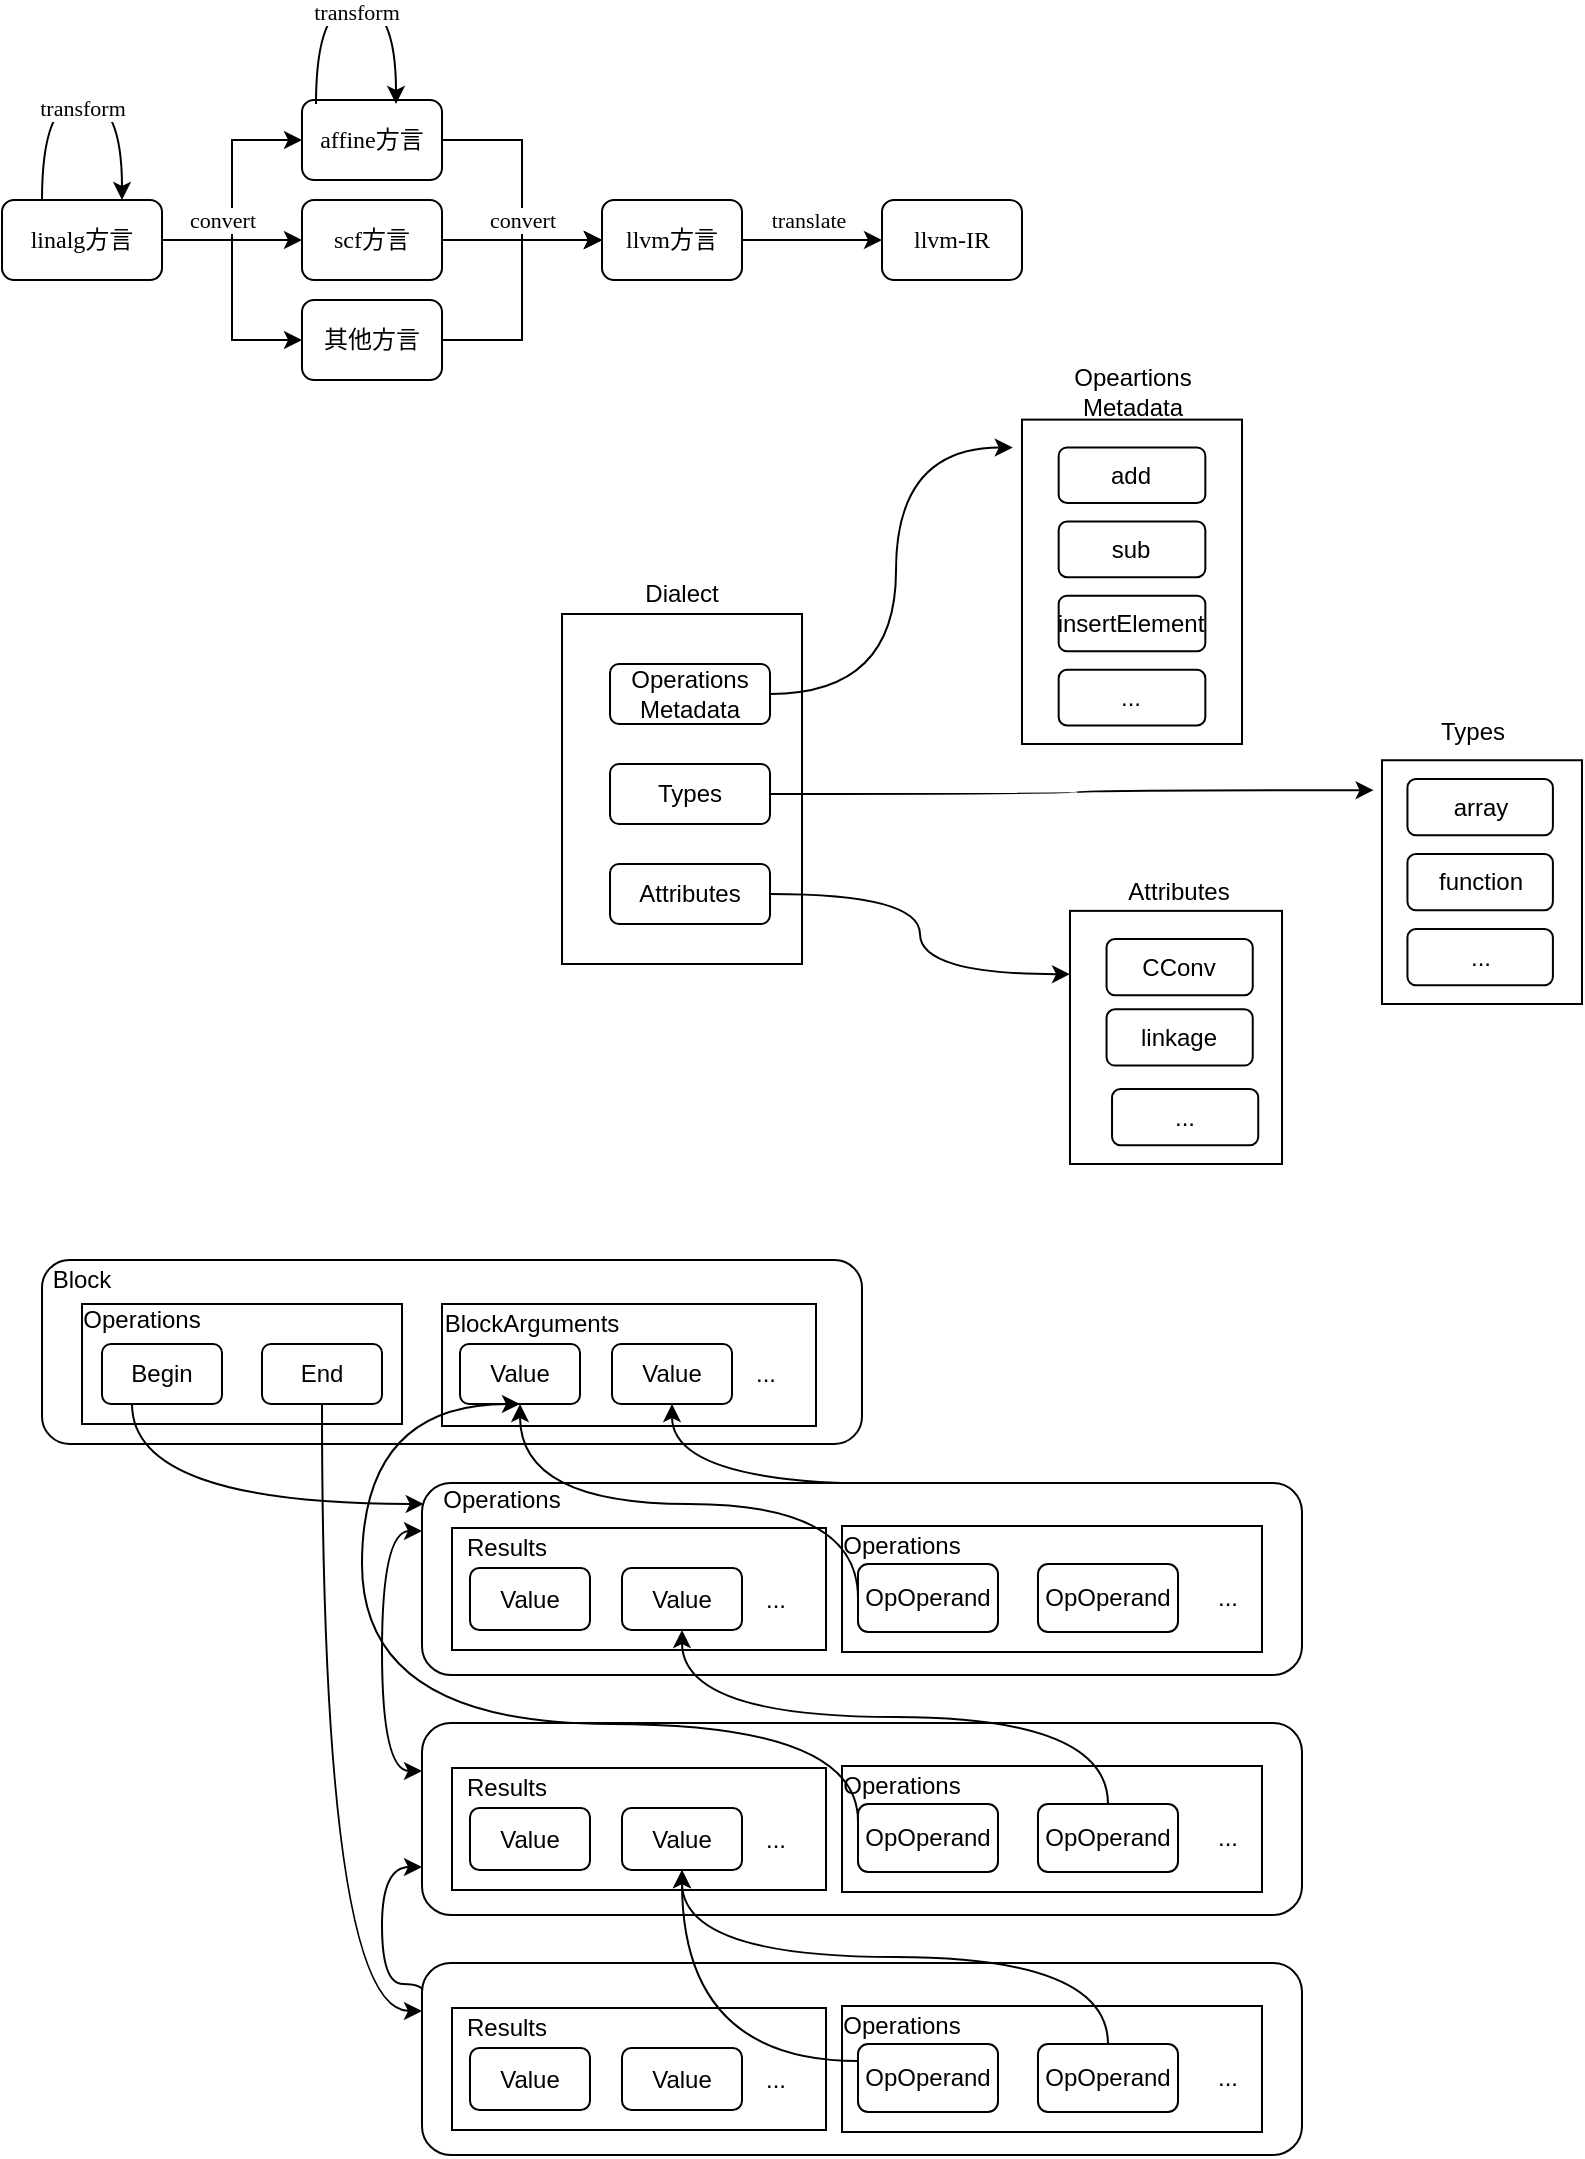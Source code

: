 <mxfile version="24.0.7" type="github" pages="4">
  <diagram name="第 1 页" id="H1nVQgGb2neU2fgsevfg">
    <mxGraphModel dx="954" dy="530" grid="1" gridSize="10" guides="1" tooltips="1" connect="1" arrows="1" fold="1" page="1" pageScale="1" pageWidth="827" pageHeight="1169" math="0" shadow="0">
      <root>
        <mxCell id="0" />
        <mxCell id="1" parent="0" />
        <mxCell id="CfkDqSdsWJln_ThJvLeJ-1" value="" style="group" parent="1" vertex="1" connectable="0">
          <mxGeometry x="20" y="20" width="510" height="188" as="geometry" />
        </mxCell>
        <mxCell id="RpMdboRiBtHjFqnN1tty-1" value="linalg方言" style="rounded=1;whiteSpace=wrap;html=1;fontFamily=Times New Roman;" parent="CfkDqSdsWJln_ThJvLeJ-1" vertex="1">
          <mxGeometry y="98" width="80" height="40" as="geometry" />
        </mxCell>
        <mxCell id="RpMdboRiBtHjFqnN1tty-2" value="affine方言" style="rounded=1;whiteSpace=wrap;html=1;fontFamily=Times New Roman;" parent="CfkDqSdsWJln_ThJvLeJ-1" vertex="1">
          <mxGeometry x="150" y="48" width="70" height="40" as="geometry" />
        </mxCell>
        <mxCell id="RpMdboRiBtHjFqnN1tty-9" style="edgeStyle=orthogonalEdgeStyle;rounded=0;orthogonalLoop=1;jettySize=auto;html=1;entryX=0;entryY=0.5;entryDx=0;entryDy=0;fontFamily=Times New Roman;" parent="CfkDqSdsWJln_ThJvLeJ-1" source="RpMdboRiBtHjFqnN1tty-1" target="RpMdboRiBtHjFqnN1tty-2" edge="1">
          <mxGeometry relative="1" as="geometry" />
        </mxCell>
        <mxCell id="RpMdboRiBtHjFqnN1tty-3" value="llvm方言" style="rounded=1;whiteSpace=wrap;html=1;fontFamily=Times New Roman;" parent="CfkDqSdsWJln_ThJvLeJ-1" vertex="1">
          <mxGeometry x="300" y="98" width="70" height="40" as="geometry" />
        </mxCell>
        <mxCell id="RpMdboRiBtHjFqnN1tty-12" style="edgeStyle=orthogonalEdgeStyle;rounded=0;orthogonalLoop=1;jettySize=auto;html=1;entryX=0;entryY=0.5;entryDx=0;entryDy=0;fontFamily=Times New Roman;" parent="CfkDqSdsWJln_ThJvLeJ-1" source="RpMdboRiBtHjFqnN1tty-2" target="RpMdboRiBtHjFqnN1tty-3" edge="1">
          <mxGeometry relative="1" as="geometry" />
        </mxCell>
        <mxCell id="RpMdboRiBtHjFqnN1tty-4" value="llvm-IR" style="rounded=1;whiteSpace=wrap;html=1;fontFamily=Times New Roman;" parent="CfkDqSdsWJln_ThJvLeJ-1" vertex="1">
          <mxGeometry x="440" y="98" width="70" height="40" as="geometry" />
        </mxCell>
        <mxCell id="RpMdboRiBtHjFqnN1tty-5" style="edgeStyle=orthogonalEdgeStyle;rounded=0;orthogonalLoop=1;jettySize=auto;html=1;fontFamily=Times New Roman;" parent="CfkDqSdsWJln_ThJvLeJ-1" source="RpMdboRiBtHjFqnN1tty-3" target="RpMdboRiBtHjFqnN1tty-4" edge="1">
          <mxGeometry relative="1" as="geometry" />
        </mxCell>
        <mxCell id="RpMdboRiBtHjFqnN1tty-29" value="translate" style="edgeLabel;html=1;align=center;verticalAlign=middle;resizable=0;points=[];fontFamily=Times New Roman;" parent="RpMdboRiBtHjFqnN1tty-5" vertex="1" connectable="0">
          <mxGeometry x="-0.067" relative="1" as="geometry">
            <mxPoint y="-10" as="offset" />
          </mxGeometry>
        </mxCell>
        <mxCell id="RpMdboRiBtHjFqnN1tty-13" style="edgeStyle=orthogonalEdgeStyle;rounded=0;orthogonalLoop=1;jettySize=auto;html=1;entryX=0;entryY=0.5;entryDx=0;entryDy=0;fontFamily=Times New Roman;" parent="CfkDqSdsWJln_ThJvLeJ-1" source="RpMdboRiBtHjFqnN1tty-7" target="RpMdboRiBtHjFqnN1tty-3" edge="1">
          <mxGeometry relative="1" as="geometry" />
        </mxCell>
        <mxCell id="RpMdboRiBtHjFqnN1tty-19" value="convert" style="edgeLabel;html=1;align=center;verticalAlign=middle;resizable=0;points=[];fontFamily=Times New Roman;" parent="RpMdboRiBtHjFqnN1tty-13" vertex="1" connectable="0">
          <mxGeometry x="-0.35" y="1" relative="1" as="geometry">
            <mxPoint x="14" y="-9" as="offset" />
          </mxGeometry>
        </mxCell>
        <mxCell id="RpMdboRiBtHjFqnN1tty-7" value="scf方言" style="rounded=1;whiteSpace=wrap;html=1;fontFamily=Times New Roman;" parent="CfkDqSdsWJln_ThJvLeJ-1" vertex="1">
          <mxGeometry x="150" y="98" width="70" height="40" as="geometry" />
        </mxCell>
        <mxCell id="RpMdboRiBtHjFqnN1tty-10" style="edgeStyle=orthogonalEdgeStyle;rounded=0;orthogonalLoop=1;jettySize=auto;html=1;entryX=0;entryY=0.5;entryDx=0;entryDy=0;fontFamily=Times New Roman;" parent="CfkDqSdsWJln_ThJvLeJ-1" source="RpMdboRiBtHjFqnN1tty-1" target="RpMdboRiBtHjFqnN1tty-7" edge="1">
          <mxGeometry relative="1" as="geometry" />
        </mxCell>
        <mxCell id="RpMdboRiBtHjFqnN1tty-18" value="convert" style="edgeLabel;html=1;align=center;verticalAlign=middle;resizable=0;points=[];fontFamily=Times New Roman;" parent="RpMdboRiBtHjFqnN1tty-10" vertex="1" connectable="0">
          <mxGeometry x="0.486" y="-1" relative="1" as="geometry">
            <mxPoint x="-22" y="-11" as="offset" />
          </mxGeometry>
        </mxCell>
        <mxCell id="RpMdboRiBtHjFqnN1tty-14" style="edgeStyle=orthogonalEdgeStyle;rounded=0;orthogonalLoop=1;jettySize=auto;html=1;entryX=0;entryY=0.5;entryDx=0;entryDy=0;fontFamily=Times New Roman;" parent="CfkDqSdsWJln_ThJvLeJ-1" source="RpMdboRiBtHjFqnN1tty-8" target="RpMdboRiBtHjFqnN1tty-3" edge="1">
          <mxGeometry relative="1" as="geometry" />
        </mxCell>
        <mxCell id="RpMdboRiBtHjFqnN1tty-8" value="其他方言" style="rounded=1;whiteSpace=wrap;html=1;fontFamily=Times New Roman;" parent="CfkDqSdsWJln_ThJvLeJ-1" vertex="1">
          <mxGeometry x="150" y="148" width="70" height="40" as="geometry" />
        </mxCell>
        <mxCell id="RpMdboRiBtHjFqnN1tty-11" style="edgeStyle=orthogonalEdgeStyle;rounded=0;orthogonalLoop=1;jettySize=auto;html=1;entryX=0;entryY=0.5;entryDx=0;entryDy=0;fontFamily=Times New Roman;" parent="CfkDqSdsWJln_ThJvLeJ-1" source="RpMdboRiBtHjFqnN1tty-1" target="RpMdboRiBtHjFqnN1tty-8" edge="1">
          <mxGeometry relative="1" as="geometry" />
        </mxCell>
        <mxCell id="RpMdboRiBtHjFqnN1tty-25" style="edgeStyle=orthogonalEdgeStyle;curved=1;rounded=0;orthogonalLoop=1;jettySize=auto;html=1;exitX=0.25;exitY=0;exitDx=0;exitDy=0;entryX=0.75;entryY=0;entryDx=0;entryDy=0;fontFamily=Times New Roman;" parent="CfkDqSdsWJln_ThJvLeJ-1" source="RpMdboRiBtHjFqnN1tty-1" target="RpMdboRiBtHjFqnN1tty-1" edge="1">
          <mxGeometry relative="1" as="geometry">
            <Array as="points">
              <mxPoint x="20" y="48" />
              <mxPoint x="60" y="48" />
            </Array>
          </mxGeometry>
        </mxCell>
        <mxCell id="RpMdboRiBtHjFqnN1tty-26" value="transform" style="edgeLabel;html=1;align=center;verticalAlign=middle;resizable=0;points=[];fontFamily=Times New Roman;" parent="RpMdboRiBtHjFqnN1tty-25" vertex="1" connectable="0">
          <mxGeometry y="-4" relative="1" as="geometry">
            <mxPoint as="offset" />
          </mxGeometry>
        </mxCell>
        <mxCell id="RpMdboRiBtHjFqnN1tty-27" style="edgeStyle=orthogonalEdgeStyle;curved=1;rounded=0;orthogonalLoop=1;jettySize=auto;html=1;exitX=0.25;exitY=0;exitDx=0;exitDy=0;entryX=0.75;entryY=0;entryDx=0;entryDy=0;fontFamily=Times New Roman;" parent="CfkDqSdsWJln_ThJvLeJ-1" edge="1">
          <mxGeometry relative="1" as="geometry">
            <mxPoint x="157" y="50" as="sourcePoint" />
            <mxPoint x="197" y="50" as="targetPoint" />
            <Array as="points">
              <mxPoint x="157" />
              <mxPoint x="197" />
            </Array>
          </mxGeometry>
        </mxCell>
        <mxCell id="RpMdboRiBtHjFqnN1tty-28" value="transform" style="edgeLabel;html=1;align=center;verticalAlign=middle;resizable=0;points=[];fontFamily=Times New Roman;" parent="RpMdboRiBtHjFqnN1tty-27" vertex="1" connectable="0">
          <mxGeometry y="-4" relative="1" as="geometry">
            <mxPoint as="offset" />
          </mxGeometry>
        </mxCell>
        <mxCell id="CfkDqSdsWJln_ThJvLeJ-2" value="" style="group" parent="1" vertex="1" connectable="0">
          <mxGeometry x="300" y="200" width="510" height="400" as="geometry" />
        </mxCell>
        <mxCell id="RpMdboRiBtHjFqnN1tty-41" value="" style="group" parent="CfkDqSdsWJln_ThJvLeJ-2" vertex="1" connectable="0">
          <mxGeometry y="100" width="120" height="200" as="geometry" />
        </mxCell>
        <mxCell id="RpMdboRiBtHjFqnN1tty-35" value="" style="rounded=0;whiteSpace=wrap;html=1;" parent="RpMdboRiBtHjFqnN1tty-41" vertex="1">
          <mxGeometry y="25" width="120" height="175" as="geometry" />
        </mxCell>
        <mxCell id="RpMdboRiBtHjFqnN1tty-36" value="Operations Metadata" style="rounded=1;whiteSpace=wrap;html=1;" parent="RpMdboRiBtHjFqnN1tty-41" vertex="1">
          <mxGeometry x="24" y="50" width="80" height="30" as="geometry" />
        </mxCell>
        <mxCell id="RpMdboRiBtHjFqnN1tty-37" value="Types" style="rounded=1;whiteSpace=wrap;html=1;" parent="RpMdboRiBtHjFqnN1tty-41" vertex="1">
          <mxGeometry x="24" y="100" width="80" height="30" as="geometry" />
        </mxCell>
        <mxCell id="RpMdboRiBtHjFqnN1tty-38" value="Attributes" style="rounded=1;whiteSpace=wrap;html=1;" parent="RpMdboRiBtHjFqnN1tty-41" vertex="1">
          <mxGeometry x="24" y="150" width="80" height="30" as="geometry" />
        </mxCell>
        <mxCell id="RpMdboRiBtHjFqnN1tty-39" value="Dialect" style="text;html=1;strokeColor=none;fillColor=none;align=center;verticalAlign=middle;whiteSpace=wrap;rounded=0;" parent="RpMdboRiBtHjFqnN1tty-41" vertex="1">
          <mxGeometry x="30" width="60" height="30" as="geometry" />
        </mxCell>
        <mxCell id="RpMdboRiBtHjFqnN1tty-42" style="edgeStyle=orthogonalEdgeStyle;curved=1;rounded=0;orthogonalLoop=1;jettySize=auto;html=1;entryX=-0.042;entryY=0.086;entryDx=0;entryDy=0;entryPerimeter=0;" parent="CfkDqSdsWJln_ThJvLeJ-2" source="RpMdboRiBtHjFqnN1tty-36" target="RpMdboRiBtHjFqnN1tty-31" edge="1">
          <mxGeometry relative="1" as="geometry" />
        </mxCell>
        <mxCell id="RpMdboRiBtHjFqnN1tty-56" style="edgeStyle=orthogonalEdgeStyle;curved=1;rounded=0;orthogonalLoop=1;jettySize=auto;html=1;entryX=-0.042;entryY=0.123;entryDx=0;entryDy=0;entryPerimeter=0;" parent="CfkDqSdsWJln_ThJvLeJ-2" source="RpMdboRiBtHjFqnN1tty-37" target="RpMdboRiBtHjFqnN1tty-51" edge="1">
          <mxGeometry relative="1" as="geometry" />
        </mxCell>
        <mxCell id="RpMdboRiBtHjFqnN1tty-57" style="edgeStyle=orthogonalEdgeStyle;curved=1;rounded=0;orthogonalLoop=1;jettySize=auto;html=1;exitX=1;exitY=0.5;exitDx=0;exitDy=0;entryX=0;entryY=0.25;entryDx=0;entryDy=0;" parent="CfkDqSdsWJln_ThJvLeJ-2" source="RpMdboRiBtHjFqnN1tty-38" target="RpMdboRiBtHjFqnN1tty-45" edge="1">
          <mxGeometry relative="1" as="geometry" />
        </mxCell>
        <mxCell id="RpMdboRiBtHjFqnN1tty-58" value="" style="group" parent="CfkDqSdsWJln_ThJvLeJ-2" vertex="1" connectable="0">
          <mxGeometry x="410" y="170" width="100" height="150" as="geometry" />
        </mxCell>
        <mxCell id="RpMdboRiBtHjFqnN1tty-51" value="" style="rounded=0;whiteSpace=wrap;html=1;" parent="RpMdboRiBtHjFqnN1tty-58" vertex="1">
          <mxGeometry y="28.125" width="100" height="121.875" as="geometry" />
        </mxCell>
        <mxCell id="RpMdboRiBtHjFqnN1tty-52" value="array" style="rounded=1;whiteSpace=wrap;html=1;" parent="RpMdboRiBtHjFqnN1tty-58" vertex="1">
          <mxGeometry x="12.727" y="37.5" width="72.727" height="28.125" as="geometry" />
        </mxCell>
        <mxCell id="RpMdboRiBtHjFqnN1tty-53" value="function" style="rounded=1;whiteSpace=wrap;html=1;" parent="RpMdboRiBtHjFqnN1tty-58" vertex="1">
          <mxGeometry x="12.727" y="75" width="72.727" height="28.125" as="geometry" />
        </mxCell>
        <mxCell id="RpMdboRiBtHjFqnN1tty-54" value="..." style="rounded=1;whiteSpace=wrap;html=1;" parent="RpMdboRiBtHjFqnN1tty-58" vertex="1">
          <mxGeometry x="12.727" y="112.5" width="72.727" height="28.125" as="geometry" />
        </mxCell>
        <mxCell id="RpMdboRiBtHjFqnN1tty-55" value="Types" style="text;html=1;strokeColor=none;fillColor=none;align=center;verticalAlign=middle;whiteSpace=wrap;rounded=0;" parent="RpMdboRiBtHjFqnN1tty-58" vertex="1">
          <mxGeometry x="18.182" width="54.545" height="28.125" as="geometry" />
        </mxCell>
        <mxCell id="RpMdboRiBtHjFqnN1tty-59" value="" style="group" parent="CfkDqSdsWJln_ThJvLeJ-2" vertex="1" connectable="0">
          <mxGeometry x="254" y="250" width="106" height="150" as="geometry" />
        </mxCell>
        <mxCell id="RpMdboRiBtHjFqnN1tty-45" value="" style="rounded=0;whiteSpace=wrap;html=1;" parent="RpMdboRiBtHjFqnN1tty-59" vertex="1">
          <mxGeometry y="23.438" width="106" height="126.562" as="geometry" />
        </mxCell>
        <mxCell id="RpMdboRiBtHjFqnN1tty-46" value="CConv" style="rounded=1;whiteSpace=wrap;html=1;" parent="RpMdboRiBtHjFqnN1tty-59" vertex="1">
          <mxGeometry x="18.276" y="37.5" width="73.103" height="28.125" as="geometry" />
        </mxCell>
        <mxCell id="RpMdboRiBtHjFqnN1tty-47" value="linkage" style="rounded=1;whiteSpace=wrap;html=1;" parent="RpMdboRiBtHjFqnN1tty-59" vertex="1">
          <mxGeometry x="18.276" y="72.656" width="73.103" height="28.125" as="geometry" />
        </mxCell>
        <mxCell id="RpMdboRiBtHjFqnN1tty-48" value="..." style="rounded=1;whiteSpace=wrap;html=1;" parent="RpMdboRiBtHjFqnN1tty-59" vertex="1">
          <mxGeometry x="21.017" y="112.5" width="73.103" height="28.125" as="geometry" />
        </mxCell>
        <mxCell id="RpMdboRiBtHjFqnN1tty-49" value="Attributes" style="text;html=1;strokeColor=none;fillColor=none;align=center;verticalAlign=middle;whiteSpace=wrap;rounded=0;" parent="RpMdboRiBtHjFqnN1tty-59" vertex="1">
          <mxGeometry x="27.414" width="54.828" height="28.125" as="geometry" />
        </mxCell>
        <mxCell id="RpMdboRiBtHjFqnN1tty-60" value="" style="group" parent="CfkDqSdsWJln_ThJvLeJ-2" vertex="1" connectable="0">
          <mxGeometry x="230" width="110" height="190" as="geometry" />
        </mxCell>
        <mxCell id="RpMdboRiBtHjFqnN1tty-40" value="" style="group" parent="RpMdboRiBtHjFqnN1tty-60" vertex="1" connectable="0">
          <mxGeometry y="27.805" width="110.0" height="162.195" as="geometry" />
        </mxCell>
        <mxCell id="RpMdboRiBtHjFqnN1tty-31" value="" style="rounded=0;whiteSpace=wrap;html=1;" parent="RpMdboRiBtHjFqnN1tty-40" vertex="1">
          <mxGeometry width="110.0" height="162.195" as="geometry" />
        </mxCell>
        <mxCell id="RpMdboRiBtHjFqnN1tty-30" value="add" style="rounded=1;whiteSpace=wrap;html=1;" parent="RpMdboRiBtHjFqnN1tty-40" vertex="1">
          <mxGeometry x="18.333" y="13.902" width="73.333" height="27.805" as="geometry" />
        </mxCell>
        <mxCell id="RpMdboRiBtHjFqnN1tty-32" value="sub" style="rounded=1;whiteSpace=wrap;html=1;" parent="RpMdboRiBtHjFqnN1tty-40" vertex="1">
          <mxGeometry x="18.333" y="50.976" width="73.333" height="27.805" as="geometry" />
        </mxCell>
        <mxCell id="RpMdboRiBtHjFqnN1tty-33" value="insertElement" style="rounded=1;whiteSpace=wrap;html=1;" parent="RpMdboRiBtHjFqnN1tty-40" vertex="1">
          <mxGeometry x="18.333" y="88.049" width="73.333" height="27.805" as="geometry" />
        </mxCell>
        <mxCell id="RpMdboRiBtHjFqnN1tty-34" value="..." style="rounded=1;whiteSpace=wrap;html=1;" parent="RpMdboRiBtHjFqnN1tty-40" vertex="1">
          <mxGeometry x="18.333" y="125.122" width="73.333" height="27.805" as="geometry" />
        </mxCell>
        <mxCell id="RpMdboRiBtHjFqnN1tty-43" value="Opeartions Metadata" style="text;html=1;strokeColor=none;fillColor=none;align=center;verticalAlign=middle;whiteSpace=wrap;rounded=0;" parent="RpMdboRiBtHjFqnN1tty-60" vertex="1">
          <mxGeometry x="27.5" width="55.0" height="27.805" as="geometry" />
        </mxCell>
        <mxCell id="CfkDqSdsWJln_ThJvLeJ-44" value="" style="group" parent="1" vertex="1" connectable="0">
          <mxGeometry x="230" y="860" width="440" height="115.5" as="geometry" />
        </mxCell>
        <mxCell id="CfkDqSdsWJln_ThJvLeJ-83" style="edgeStyle=orthogonalEdgeStyle;curved=1;rounded=0;orthogonalLoop=1;jettySize=auto;html=1;exitX=0;exitY=0.75;exitDx=0;exitDy=0;startArrow=classic;startFill=1;" parent="CfkDqSdsWJln_ThJvLeJ-44" source="CfkDqSdsWJln_ThJvLeJ-45" edge="1">
          <mxGeometry relative="1" as="geometry">
            <mxPoint y="160" as="targetPoint" />
            <Array as="points">
              <mxPoint x="-20" y="92" />
              <mxPoint x="-20" y="150" />
              <mxPoint x="1" y="150" />
            </Array>
          </mxGeometry>
        </mxCell>
        <mxCell id="CfkDqSdsWJln_ThJvLeJ-57" value="Operations" style="text;html=1;strokeColor=none;fillColor=none;align=center;verticalAlign=middle;whiteSpace=wrap;rounded=0;" parent="CfkDqSdsWJln_ThJvLeJ-44" vertex="1">
          <mxGeometry x="10" width="60" height="56" as="geometry" />
        </mxCell>
        <mxCell id="CfkDqSdsWJln_ThJvLeJ-86" value="" style="group" parent="CfkDqSdsWJln_ThJvLeJ-44" vertex="1" connectable="0">
          <mxGeometry y="19.5" width="440" height="96" as="geometry" />
        </mxCell>
        <mxCell id="CfkDqSdsWJln_ThJvLeJ-45" value="" style="rounded=1;whiteSpace=wrap;html=1;" parent="CfkDqSdsWJln_ThJvLeJ-86" vertex="1">
          <mxGeometry width="440" height="96" as="geometry" />
        </mxCell>
        <mxCell id="CfkDqSdsWJln_ThJvLeJ-46" value="" style="group" parent="CfkDqSdsWJln_ThJvLeJ-86" vertex="1" connectable="0">
          <mxGeometry x="210" y="11.5" width="210" height="73" as="geometry" />
        </mxCell>
        <mxCell id="CfkDqSdsWJln_ThJvLeJ-47" value="" style="rounded=0;whiteSpace=wrap;html=1;" parent="CfkDqSdsWJln_ThJvLeJ-46" vertex="1">
          <mxGeometry y="10" width="210" height="63" as="geometry" />
        </mxCell>
        <mxCell id="CfkDqSdsWJln_ThJvLeJ-48" value="OpOperand" style="rounded=1;whiteSpace=wrap;html=1;" parent="CfkDqSdsWJln_ThJvLeJ-46" vertex="1">
          <mxGeometry x="8" y="29" width="70" height="34" as="geometry" />
        </mxCell>
        <mxCell id="CfkDqSdsWJln_ThJvLeJ-49" value="OpOperand" style="rounded=1;whiteSpace=wrap;html=1;" parent="CfkDqSdsWJln_ThJvLeJ-46" vertex="1">
          <mxGeometry x="98" y="29" width="70" height="34" as="geometry" />
        </mxCell>
        <mxCell id="CfkDqSdsWJln_ThJvLeJ-50" value="..." style="rounded=1;whiteSpace=wrap;html=1;strokeColor=none;" parent="CfkDqSdsWJln_ThJvLeJ-46" vertex="1">
          <mxGeometry x="178" y="29" width="30" height="34" as="geometry" />
        </mxCell>
        <mxCell id="CfkDqSdsWJln_ThJvLeJ-51" value="Operations" style="text;html=1;strokeColor=none;fillColor=none;align=center;verticalAlign=middle;whiteSpace=wrap;rounded=0;" parent="CfkDqSdsWJln_ThJvLeJ-46" vertex="1">
          <mxGeometry width="60" height="40" as="geometry" />
        </mxCell>
        <mxCell id="CfkDqSdsWJln_ThJvLeJ-52" value="" style="rounded=0;whiteSpace=wrap;html=1;" parent="CfkDqSdsWJln_ThJvLeJ-86" vertex="1">
          <mxGeometry x="15" y="22.5" width="187" height="61" as="geometry" />
        </mxCell>
        <mxCell id="CfkDqSdsWJln_ThJvLeJ-53" value="Value" style="rounded=1;whiteSpace=wrap;html=1;" parent="CfkDqSdsWJln_ThJvLeJ-86" vertex="1">
          <mxGeometry x="24" y="42.5" width="60" height="31" as="geometry" />
        </mxCell>
        <mxCell id="CfkDqSdsWJln_ThJvLeJ-54" value="Value" style="rounded=1;whiteSpace=wrap;html=1;" parent="CfkDqSdsWJln_ThJvLeJ-86" vertex="1">
          <mxGeometry x="100" y="42.5" width="60" height="31" as="geometry" />
        </mxCell>
        <mxCell id="CfkDqSdsWJln_ThJvLeJ-55" value="Results" style="text;html=1;strokeColor=none;fillColor=none;align=center;verticalAlign=middle;whiteSpace=wrap;rounded=0;" parent="CfkDqSdsWJln_ThJvLeJ-86" vertex="1">
          <mxGeometry x="15" y="12.5" width="55" height="40" as="geometry" />
        </mxCell>
        <mxCell id="CfkDqSdsWJln_ThJvLeJ-56" value="..." style="rounded=1;whiteSpace=wrap;html=1;strokeColor=none;" parent="CfkDqSdsWJln_ThJvLeJ-86" vertex="1">
          <mxGeometry x="162" y="42.5" width="30" height="31" as="geometry" />
        </mxCell>
        <mxCell id="CfkDqSdsWJln_ThJvLeJ-58" value="" style="group" parent="1" vertex="1" connectable="0">
          <mxGeometry x="230" y="980" width="440" height="115.5" as="geometry" />
        </mxCell>
        <mxCell id="CfkDqSdsWJln_ThJvLeJ-71" value="Operations" style="text;html=1;strokeColor=none;fillColor=none;align=center;verticalAlign=middle;whiteSpace=wrap;rounded=0;" parent="CfkDqSdsWJln_ThJvLeJ-58" vertex="1">
          <mxGeometry x="10" width="60" height="56" as="geometry" />
        </mxCell>
        <mxCell id="CfkDqSdsWJln_ThJvLeJ-87" value="" style="group" parent="CfkDqSdsWJln_ThJvLeJ-58" vertex="1" connectable="0">
          <mxGeometry y="19.5" width="440" height="96" as="geometry" />
        </mxCell>
        <mxCell id="CfkDqSdsWJln_ThJvLeJ-59" value="" style="rounded=1;whiteSpace=wrap;html=1;" parent="CfkDqSdsWJln_ThJvLeJ-87" vertex="1">
          <mxGeometry width="440" height="96" as="geometry" />
        </mxCell>
        <mxCell id="CfkDqSdsWJln_ThJvLeJ-60" value="" style="group" parent="CfkDqSdsWJln_ThJvLeJ-87" vertex="1" connectable="0">
          <mxGeometry x="210" y="11.5" width="210" height="73" as="geometry" />
        </mxCell>
        <mxCell id="CfkDqSdsWJln_ThJvLeJ-61" value="" style="rounded=0;whiteSpace=wrap;html=1;" parent="CfkDqSdsWJln_ThJvLeJ-60" vertex="1">
          <mxGeometry y="10" width="210" height="63" as="geometry" />
        </mxCell>
        <mxCell id="CfkDqSdsWJln_ThJvLeJ-62" value="OpOperand" style="rounded=1;whiteSpace=wrap;html=1;" parent="CfkDqSdsWJln_ThJvLeJ-60" vertex="1">
          <mxGeometry x="8" y="29" width="70" height="34" as="geometry" />
        </mxCell>
        <mxCell id="CfkDqSdsWJln_ThJvLeJ-63" value="OpOperand" style="rounded=1;whiteSpace=wrap;html=1;" parent="CfkDqSdsWJln_ThJvLeJ-60" vertex="1">
          <mxGeometry x="98" y="29" width="70" height="34" as="geometry" />
        </mxCell>
        <mxCell id="CfkDqSdsWJln_ThJvLeJ-64" value="..." style="rounded=1;whiteSpace=wrap;html=1;strokeColor=none;" parent="CfkDqSdsWJln_ThJvLeJ-60" vertex="1">
          <mxGeometry x="178" y="29" width="30" height="34" as="geometry" />
        </mxCell>
        <mxCell id="CfkDqSdsWJln_ThJvLeJ-65" value="Operations" style="text;html=1;strokeColor=none;fillColor=none;align=center;verticalAlign=middle;whiteSpace=wrap;rounded=0;" parent="CfkDqSdsWJln_ThJvLeJ-60" vertex="1">
          <mxGeometry width="60" height="40" as="geometry" />
        </mxCell>
        <mxCell id="CfkDqSdsWJln_ThJvLeJ-66" value="" style="rounded=0;whiteSpace=wrap;html=1;" parent="CfkDqSdsWJln_ThJvLeJ-87" vertex="1">
          <mxGeometry x="15" y="22.5" width="187" height="61" as="geometry" />
        </mxCell>
        <mxCell id="CfkDqSdsWJln_ThJvLeJ-67" value="Value" style="rounded=1;whiteSpace=wrap;html=1;" parent="CfkDqSdsWJln_ThJvLeJ-87" vertex="1">
          <mxGeometry x="24" y="42.5" width="60" height="31" as="geometry" />
        </mxCell>
        <mxCell id="CfkDqSdsWJln_ThJvLeJ-68" value="Value" style="rounded=1;whiteSpace=wrap;html=1;" parent="CfkDqSdsWJln_ThJvLeJ-87" vertex="1">
          <mxGeometry x="100" y="42.5" width="60" height="31" as="geometry" />
        </mxCell>
        <mxCell id="CfkDqSdsWJln_ThJvLeJ-69" value="Results" style="text;html=1;strokeColor=none;fillColor=none;align=center;verticalAlign=middle;whiteSpace=wrap;rounded=0;" parent="CfkDqSdsWJln_ThJvLeJ-87" vertex="1">
          <mxGeometry x="15" y="12.5" width="55" height="40" as="geometry" />
        </mxCell>
        <mxCell id="CfkDqSdsWJln_ThJvLeJ-70" value="..." style="rounded=1;whiteSpace=wrap;html=1;strokeColor=none;" parent="CfkDqSdsWJln_ThJvLeJ-87" vertex="1">
          <mxGeometry x="162" y="42.5" width="30" height="31" as="geometry" />
        </mxCell>
        <mxCell id="CfkDqSdsWJln_ThJvLeJ-72" value="" style="group" parent="1" vertex="1" connectable="0">
          <mxGeometry x="30" y="640" width="420" height="100" as="geometry" />
        </mxCell>
        <mxCell id="CfkDqSdsWJln_ThJvLeJ-35" value="" style="rounded=1;whiteSpace=wrap;html=1;" parent="CfkDqSdsWJln_ThJvLeJ-72" vertex="1">
          <mxGeometry x="10" y="8" width="410" height="92" as="geometry" />
        </mxCell>
        <mxCell id="CfkDqSdsWJln_ThJvLeJ-23" value="" style="rounded=0;whiteSpace=wrap;html=1;" parent="CfkDqSdsWJln_ThJvLeJ-72" vertex="1">
          <mxGeometry x="210" y="30" width="187" height="61" as="geometry" />
        </mxCell>
        <mxCell id="CfkDqSdsWJln_ThJvLeJ-21" value="" style="rounded=0;whiteSpace=wrap;html=1;" parent="CfkDqSdsWJln_ThJvLeJ-72" vertex="1">
          <mxGeometry x="30" y="30" width="160" height="60" as="geometry" />
        </mxCell>
        <mxCell id="CfkDqSdsWJln_ThJvLeJ-3" value="Begin" style="rounded=1;whiteSpace=wrap;html=1;" parent="CfkDqSdsWJln_ThJvLeJ-72" vertex="1">
          <mxGeometry x="40" y="50" width="60" height="30" as="geometry" />
        </mxCell>
        <mxCell id="CfkDqSdsWJln_ThJvLeJ-6" value="End" style="rounded=1;whiteSpace=wrap;html=1;" parent="CfkDqSdsWJln_ThJvLeJ-72" vertex="1">
          <mxGeometry x="120" y="50" width="60" height="30" as="geometry" />
        </mxCell>
        <mxCell id="CfkDqSdsWJln_ThJvLeJ-7" value="Value" style="rounded=1;whiteSpace=wrap;html=1;" parent="CfkDqSdsWJln_ThJvLeJ-72" vertex="1">
          <mxGeometry x="219" y="50" width="60" height="30" as="geometry" />
        </mxCell>
        <mxCell id="CfkDqSdsWJln_ThJvLeJ-8" value="Value" style="rounded=1;whiteSpace=wrap;html=1;" parent="CfkDqSdsWJln_ThJvLeJ-72" vertex="1">
          <mxGeometry x="295" y="50" width="60" height="30" as="geometry" />
        </mxCell>
        <mxCell id="CfkDqSdsWJln_ThJvLeJ-22" value="Operations" style="text;html=1;strokeColor=none;fillColor=none;align=center;verticalAlign=middle;whiteSpace=wrap;rounded=0;" parent="CfkDqSdsWJln_ThJvLeJ-72" vertex="1">
          <mxGeometry x="30" y="20" width="60" height="36" as="geometry" />
        </mxCell>
        <mxCell id="CfkDqSdsWJln_ThJvLeJ-24" value="BlockArguments" style="text;html=1;strokeColor=none;fillColor=none;align=center;verticalAlign=middle;whiteSpace=wrap;rounded=0;" parent="CfkDqSdsWJln_ThJvLeJ-72" vertex="1">
          <mxGeometry x="210" y="20" width="90" height="40" as="geometry" />
        </mxCell>
        <mxCell id="CfkDqSdsWJln_ThJvLeJ-25" value="..." style="rounded=1;whiteSpace=wrap;html=1;strokeColor=none;" parent="CfkDqSdsWJln_ThJvLeJ-72" vertex="1">
          <mxGeometry x="357" y="50" width="30" height="30" as="geometry" />
        </mxCell>
        <mxCell id="CfkDqSdsWJln_ThJvLeJ-36" value="Block" style="text;html=1;strokeColor=none;fillColor=none;align=center;verticalAlign=middle;whiteSpace=wrap;rounded=0;" parent="CfkDqSdsWJln_ThJvLeJ-72" vertex="1">
          <mxGeometry width="60" height="36" as="geometry" />
        </mxCell>
        <mxCell id="CfkDqSdsWJln_ThJvLeJ-73" style="edgeStyle=orthogonalEdgeStyle;rounded=0;orthogonalLoop=1;jettySize=auto;html=1;exitX=0.25;exitY=1;exitDx=0;exitDy=0;entryX=0.002;entryY=0.109;entryDx=0;entryDy=0;entryPerimeter=0;curved=1;" parent="1" source="CfkDqSdsWJln_ThJvLeJ-3" target="CfkDqSdsWJln_ThJvLeJ-37" edge="1">
          <mxGeometry relative="1" as="geometry" />
        </mxCell>
        <mxCell id="CfkDqSdsWJln_ThJvLeJ-74" style="edgeStyle=orthogonalEdgeStyle;rounded=0;orthogonalLoop=1;jettySize=auto;html=1;exitX=0.5;exitY=1;exitDx=0;exitDy=0;entryX=0;entryY=0.25;entryDx=0;entryDy=0;curved=1;" parent="1" source="CfkDqSdsWJln_ThJvLeJ-6" target="CfkDqSdsWJln_ThJvLeJ-59" edge="1">
          <mxGeometry relative="1" as="geometry" />
        </mxCell>
        <mxCell id="CfkDqSdsWJln_ThJvLeJ-77" style="edgeStyle=orthogonalEdgeStyle;curved=1;rounded=0;orthogonalLoop=1;jettySize=auto;html=1;exitX=0.5;exitY=0;exitDx=0;exitDy=0;entryX=0.5;entryY=1;entryDx=0;entryDy=0;" parent="1" source="CfkDqSdsWJln_ThJvLeJ-11" target="CfkDqSdsWJln_ThJvLeJ-8" edge="1">
          <mxGeometry relative="1" as="geometry" />
        </mxCell>
        <mxCell id="CfkDqSdsWJln_ThJvLeJ-79" style="edgeStyle=orthogonalEdgeStyle;curved=1;rounded=0;orthogonalLoop=1;jettySize=auto;html=1;exitX=0.5;exitY=0;exitDx=0;exitDy=0;entryX=0.5;entryY=1;entryDx=0;entryDy=0;" parent="1" source="CfkDqSdsWJln_ThJvLeJ-63" target="CfkDqSdsWJln_ThJvLeJ-54" edge="1">
          <mxGeometry relative="1" as="geometry" />
        </mxCell>
        <mxCell id="CfkDqSdsWJln_ThJvLeJ-80" style="edgeStyle=orthogonalEdgeStyle;curved=1;rounded=0;orthogonalLoop=1;jettySize=auto;html=1;exitX=0;exitY=0.25;exitDx=0;exitDy=0;entryX=0.5;entryY=1;entryDx=0;entryDy=0;" parent="1" source="CfkDqSdsWJln_ThJvLeJ-62" target="CfkDqSdsWJln_ThJvLeJ-54" edge="1">
          <mxGeometry relative="1" as="geometry" />
        </mxCell>
        <mxCell id="CfkDqSdsWJln_ThJvLeJ-85" value="" style="group" parent="1" vertex="1" connectable="0">
          <mxGeometry x="230" y="740" width="440" height="115.5" as="geometry" />
        </mxCell>
        <mxCell id="CfkDqSdsWJln_ThJvLeJ-37" value="" style="rounded=1;whiteSpace=wrap;html=1;" parent="CfkDqSdsWJln_ThJvLeJ-85" vertex="1">
          <mxGeometry y="19.5" width="440" height="96" as="geometry" />
        </mxCell>
        <mxCell id="CfkDqSdsWJln_ThJvLeJ-29" value="" style="group" parent="CfkDqSdsWJln_ThJvLeJ-85" vertex="1" connectable="0">
          <mxGeometry x="210" y="31" width="210" height="73" as="geometry" />
        </mxCell>
        <mxCell id="CfkDqSdsWJln_ThJvLeJ-27" value="" style="rounded=0;whiteSpace=wrap;html=1;" parent="CfkDqSdsWJln_ThJvLeJ-29" vertex="1">
          <mxGeometry y="10" width="210" height="63" as="geometry" />
        </mxCell>
        <mxCell id="CfkDqSdsWJln_ThJvLeJ-9" value="OpOperand" style="rounded=1;whiteSpace=wrap;html=1;" parent="CfkDqSdsWJln_ThJvLeJ-29" vertex="1">
          <mxGeometry x="8" y="29" width="70" height="34" as="geometry" />
        </mxCell>
        <mxCell id="CfkDqSdsWJln_ThJvLeJ-11" value="OpOperand" style="rounded=1;whiteSpace=wrap;html=1;" parent="CfkDqSdsWJln_ThJvLeJ-29" vertex="1">
          <mxGeometry x="98" y="29" width="70" height="34" as="geometry" />
        </mxCell>
        <mxCell id="CfkDqSdsWJln_ThJvLeJ-26" value="..." style="rounded=1;whiteSpace=wrap;html=1;strokeColor=none;" parent="CfkDqSdsWJln_ThJvLeJ-29" vertex="1">
          <mxGeometry x="178" y="29" width="30" height="34" as="geometry" />
        </mxCell>
        <mxCell id="CfkDqSdsWJln_ThJvLeJ-28" value="Operations" style="text;html=1;strokeColor=none;fillColor=none;align=center;verticalAlign=middle;whiteSpace=wrap;rounded=0;" parent="CfkDqSdsWJln_ThJvLeJ-29" vertex="1">
          <mxGeometry width="60" height="40" as="geometry" />
        </mxCell>
        <mxCell id="CfkDqSdsWJln_ThJvLeJ-30" value="" style="rounded=0;whiteSpace=wrap;html=1;" parent="CfkDqSdsWJln_ThJvLeJ-85" vertex="1">
          <mxGeometry x="15" y="42" width="187" height="61" as="geometry" />
        </mxCell>
        <mxCell id="CfkDqSdsWJln_ThJvLeJ-31" value="Value" style="rounded=1;whiteSpace=wrap;html=1;" parent="CfkDqSdsWJln_ThJvLeJ-85" vertex="1">
          <mxGeometry x="24" y="62" width="60" height="31" as="geometry" />
        </mxCell>
        <mxCell id="CfkDqSdsWJln_ThJvLeJ-32" value="Value" style="rounded=1;whiteSpace=wrap;html=1;" parent="CfkDqSdsWJln_ThJvLeJ-85" vertex="1">
          <mxGeometry x="100" y="62" width="60" height="31" as="geometry" />
        </mxCell>
        <mxCell id="CfkDqSdsWJln_ThJvLeJ-33" value="Results" style="text;html=1;strokeColor=none;fillColor=none;align=center;verticalAlign=middle;whiteSpace=wrap;rounded=0;" parent="CfkDqSdsWJln_ThJvLeJ-85" vertex="1">
          <mxGeometry x="15" y="32" width="55" height="40" as="geometry" />
        </mxCell>
        <mxCell id="CfkDqSdsWJln_ThJvLeJ-34" value="..." style="rounded=1;whiteSpace=wrap;html=1;strokeColor=none;" parent="CfkDqSdsWJln_ThJvLeJ-85" vertex="1">
          <mxGeometry x="162" y="62" width="30" height="31" as="geometry" />
        </mxCell>
        <mxCell id="CfkDqSdsWJln_ThJvLeJ-40" value="Operations" style="text;html=1;strokeColor=none;fillColor=none;align=center;verticalAlign=middle;whiteSpace=wrap;rounded=0;" parent="CfkDqSdsWJln_ThJvLeJ-85" vertex="1">
          <mxGeometry x="10" width="60" height="56" as="geometry" />
        </mxCell>
        <mxCell id="CfkDqSdsWJln_ThJvLeJ-82" style="edgeStyle=orthogonalEdgeStyle;curved=1;rounded=0;orthogonalLoop=1;jettySize=auto;html=1;exitX=0;exitY=0.25;exitDx=0;exitDy=0;entryX=0;entryY=0.25;entryDx=0;entryDy=0;startArrow=classic;startFill=1;" parent="1" source="CfkDqSdsWJln_ThJvLeJ-37" target="CfkDqSdsWJln_ThJvLeJ-45" edge="1">
          <mxGeometry relative="1" as="geometry" />
        </mxCell>
        <mxCell id="CfkDqSdsWJln_ThJvLeJ-78" style="edgeStyle=orthogonalEdgeStyle;curved=1;rounded=0;orthogonalLoop=1;jettySize=auto;html=1;exitX=0.5;exitY=0;exitDx=0;exitDy=0;entryX=0.5;entryY=1;entryDx=0;entryDy=0;" parent="1" source="CfkDqSdsWJln_ThJvLeJ-49" target="CfkDqSdsWJln_ThJvLeJ-32" edge="1">
          <mxGeometry relative="1" as="geometry" />
        </mxCell>
        <mxCell id="CfkDqSdsWJln_ThJvLeJ-76" style="edgeStyle=orthogonalEdgeStyle;curved=1;rounded=0;orthogonalLoop=1;jettySize=auto;html=1;exitX=0;exitY=0.5;exitDx=0;exitDy=0;entryX=0.5;entryY=1;entryDx=0;entryDy=0;" parent="1" source="CfkDqSdsWJln_ThJvLeJ-9" target="CfkDqSdsWJln_ThJvLeJ-7" edge="1">
          <mxGeometry relative="1" as="geometry">
            <Array as="points">
              <mxPoint x="448" y="770" />
              <mxPoint x="279" y="770" />
            </Array>
          </mxGeometry>
        </mxCell>
        <mxCell id="CfkDqSdsWJln_ThJvLeJ-90" style="edgeStyle=orthogonalEdgeStyle;curved=1;rounded=0;orthogonalLoop=1;jettySize=auto;html=1;exitX=0;exitY=0.25;exitDx=0;exitDy=0;entryX=0.5;entryY=1;entryDx=0;entryDy=0;" parent="1" source="CfkDqSdsWJln_ThJvLeJ-48" target="CfkDqSdsWJln_ThJvLeJ-7" edge="1">
          <mxGeometry relative="1" as="geometry">
            <Array as="points">
              <mxPoint x="448" y="880" />
              <mxPoint x="200" y="880" />
              <mxPoint x="200" y="720" />
            </Array>
          </mxGeometry>
        </mxCell>
      </root>
    </mxGraphModel>
  </diagram>
  <diagram id="plBukiUI5h9IBLczHnsc" name="第 2 页">
    <mxGraphModel dx="954" dy="530" grid="1" gridSize="10" guides="1" tooltips="1" connect="1" arrows="1" fold="1" page="1" pageScale="1" pageWidth="827" pageHeight="1169" math="0" shadow="0">
      <root>
        <mxCell id="0" />
        <mxCell id="1" parent="0" />
        <mxCell id="9jExsUK9bfXJzstkyOGN-85" value="" style="group" parent="1" vertex="1" connectable="0">
          <mxGeometry x="80" y="30" width="570" height="200" as="geometry" />
        </mxCell>
        <mxCell id="9jExsUK9bfXJzstkyOGN-34" value="" style="rounded=0;whiteSpace=wrap;html=1;container=0;" parent="9jExsUK9bfXJzstkyOGN-85" vertex="1">
          <mxGeometry x="237.5" y="10" width="90" height="60" as="geometry" />
        </mxCell>
        <mxCell id="9jExsUK9bfXJzstkyOGN-39" value="First Use" style="rounded=1;whiteSpace=wrap;html=1;container=0;" parent="9jExsUK9bfXJzstkyOGN-85" vertex="1">
          <mxGeometry x="254.5" y="40" width="61" height="25" as="geometry" />
        </mxCell>
        <mxCell id="9jExsUK9bfXJzstkyOGN-41" value="Value" style="text;html=1;strokeColor=none;fillColor=none;align=center;verticalAlign=middle;whiteSpace=wrap;rounded=0;container=0;" parent="9jExsUK9bfXJzstkyOGN-85" vertex="1">
          <mxGeometry x="242.5" width="90" height="40" as="geometry" />
        </mxCell>
        <mxCell id="9jExsUK9bfXJzstkyOGN-52" value="" style="rounded=0;whiteSpace=wrap;html=1;container=0;" parent="9jExsUK9bfXJzstkyOGN-85" vertex="1">
          <mxGeometry x="200" y="100" width="170" height="100" as="geometry" />
        </mxCell>
        <mxCell id="9jExsUK9bfXJzstkyOGN-53" value="back" style="rounded=1;whiteSpace=wrap;html=1;container=0;" parent="9jExsUK9bfXJzstkyOGN-85" vertex="1">
          <mxGeometry x="210" y="166" width="65" height="25" as="geometry" />
        </mxCell>
        <mxCell id="9jExsUK9bfXJzstkyOGN-78" style="edgeStyle=orthogonalEdgeStyle;curved=1;rounded=0;orthogonalLoop=1;jettySize=auto;html=1;exitX=0.5;exitY=0;exitDx=0;exitDy=0;entryX=0.5;entryY=1;entryDx=0;entryDy=0;" parent="9jExsUK9bfXJzstkyOGN-85" source="9jExsUK9bfXJzstkyOGN-54" target="9jExsUK9bfXJzstkyOGN-34" edge="1">
          <mxGeometry relative="1" as="geometry" />
        </mxCell>
        <mxCell id="9jExsUK9bfXJzstkyOGN-54" value="Value" style="rounded=1;whiteSpace=wrap;html=1;container=0;" parent="9jExsUK9bfXJzstkyOGN-85" vertex="1">
          <mxGeometry x="248.5" y="110" width="65" height="25" as="geometry" />
        </mxCell>
        <mxCell id="9jExsUK9bfXJzstkyOGN-56" value="OpOperand" style="text;html=1;strokeColor=none;fillColor=none;align=center;verticalAlign=middle;whiteSpace=wrap;rounded=0;container=0;" parent="9jExsUK9bfXJzstkyOGN-85" vertex="1">
          <mxGeometry x="248" y="130" width="60" height="40" as="geometry" />
        </mxCell>
        <mxCell id="9jExsUK9bfXJzstkyOGN-67" value="nextUse" style="rounded=1;whiteSpace=wrap;html=1;container=0;" parent="9jExsUK9bfXJzstkyOGN-85" vertex="1">
          <mxGeometry x="290" y="166" width="65" height="25" as="geometry" />
        </mxCell>
        <mxCell id="9jExsUK9bfXJzstkyOGN-68" value="" style="rounded=0;whiteSpace=wrap;html=1;container=0;" parent="9jExsUK9bfXJzstkyOGN-85" vertex="1">
          <mxGeometry y="100" width="170" height="100" as="geometry" />
        </mxCell>
        <mxCell id="9jExsUK9bfXJzstkyOGN-84" style="edgeStyle=orthogonalEdgeStyle;curved=1;rounded=0;orthogonalLoop=1;jettySize=auto;html=1;exitX=0;exitY=0.5;exitDx=0;exitDy=0;entryX=0.25;entryY=0;entryDx=0;entryDy=0;" parent="9jExsUK9bfXJzstkyOGN-85" source="9jExsUK9bfXJzstkyOGN-39" target="9jExsUK9bfXJzstkyOGN-68" edge="1">
          <mxGeometry relative="1" as="geometry" />
        </mxCell>
        <mxCell id="9jExsUK9bfXJzstkyOGN-69" value="back" style="rounded=1;whiteSpace=wrap;html=1;container=0;" parent="9jExsUK9bfXJzstkyOGN-85" vertex="1">
          <mxGeometry x="10" y="166" width="65" height="25" as="geometry" />
        </mxCell>
        <mxCell id="9jExsUK9bfXJzstkyOGN-79" style="edgeStyle=orthogonalEdgeStyle;curved=1;rounded=0;orthogonalLoop=1;jettySize=auto;html=1;exitX=0.5;exitY=0;exitDx=0;exitDy=0;entryX=0;entryY=0.5;entryDx=0;entryDy=0;" parent="9jExsUK9bfXJzstkyOGN-85" source="9jExsUK9bfXJzstkyOGN-70" target="9jExsUK9bfXJzstkyOGN-34" edge="1">
          <mxGeometry relative="1" as="geometry" />
        </mxCell>
        <mxCell id="9jExsUK9bfXJzstkyOGN-70" value="Value" style="rounded=1;whiteSpace=wrap;html=1;container=0;" parent="9jExsUK9bfXJzstkyOGN-85" vertex="1">
          <mxGeometry x="48.5" y="110" width="65" height="25" as="geometry" />
        </mxCell>
        <mxCell id="9jExsUK9bfXJzstkyOGN-71" value="OpOperand" style="text;html=1;strokeColor=none;fillColor=none;align=center;verticalAlign=middle;whiteSpace=wrap;rounded=0;container=0;" parent="9jExsUK9bfXJzstkyOGN-85" vertex="1">
          <mxGeometry x="48" y="130" width="60" height="40" as="geometry" />
        </mxCell>
        <mxCell id="9jExsUK9bfXJzstkyOGN-82" style="edgeStyle=orthogonalEdgeStyle;curved=1;rounded=0;orthogonalLoop=1;jettySize=auto;html=1;entryX=0.5;entryY=1;entryDx=0;entryDy=0;exitX=0.5;exitY=1;exitDx=0;exitDy=0;startArrow=classic;startFill=1;" parent="9jExsUK9bfXJzstkyOGN-85" source="9jExsUK9bfXJzstkyOGN-72" target="9jExsUK9bfXJzstkyOGN-53" edge="1">
          <mxGeometry relative="1" as="geometry" />
        </mxCell>
        <mxCell id="9jExsUK9bfXJzstkyOGN-72" value="nextUse" style="rounded=1;whiteSpace=wrap;html=1;container=0;" parent="9jExsUK9bfXJzstkyOGN-85" vertex="1">
          <mxGeometry x="90" y="166" width="65" height="25" as="geometry" />
        </mxCell>
        <mxCell id="9jExsUK9bfXJzstkyOGN-73" value="" style="rounded=0;whiteSpace=wrap;html=1;container=0;" parent="9jExsUK9bfXJzstkyOGN-85" vertex="1">
          <mxGeometry x="400" y="100" width="170" height="100" as="geometry" />
        </mxCell>
        <mxCell id="9jExsUK9bfXJzstkyOGN-74" value="back" style="rounded=1;whiteSpace=wrap;html=1;container=0;" parent="9jExsUK9bfXJzstkyOGN-85" vertex="1">
          <mxGeometry x="410" y="166" width="65" height="25" as="geometry" />
        </mxCell>
        <mxCell id="9jExsUK9bfXJzstkyOGN-81" style="edgeStyle=orthogonalEdgeStyle;curved=1;rounded=0;orthogonalLoop=1;jettySize=auto;html=1;entryX=1;entryY=0.5;entryDx=0;entryDy=0;exitX=0.5;exitY=0;exitDx=0;exitDy=0;" parent="9jExsUK9bfXJzstkyOGN-85" source="9jExsUK9bfXJzstkyOGN-75" target="9jExsUK9bfXJzstkyOGN-34" edge="1">
          <mxGeometry relative="1" as="geometry" />
        </mxCell>
        <mxCell id="9jExsUK9bfXJzstkyOGN-75" value="Value" style="rounded=1;whiteSpace=wrap;html=1;container=0;" parent="9jExsUK9bfXJzstkyOGN-85" vertex="1">
          <mxGeometry x="448.5" y="110" width="65" height="25" as="geometry" />
        </mxCell>
        <mxCell id="9jExsUK9bfXJzstkyOGN-76" value="OpOperand" style="text;html=1;strokeColor=none;fillColor=none;align=center;verticalAlign=middle;whiteSpace=wrap;rounded=0;container=0;" parent="9jExsUK9bfXJzstkyOGN-85" vertex="1">
          <mxGeometry x="448" y="130" width="60" height="40" as="geometry" />
        </mxCell>
        <mxCell id="9jExsUK9bfXJzstkyOGN-77" value="nextUse" style="rounded=1;whiteSpace=wrap;html=1;container=0;" parent="9jExsUK9bfXJzstkyOGN-85" vertex="1">
          <mxGeometry x="490" y="166" width="65" height="25" as="geometry" />
        </mxCell>
        <mxCell id="9jExsUK9bfXJzstkyOGN-83" style="edgeStyle=orthogonalEdgeStyle;curved=1;rounded=0;orthogonalLoop=1;jettySize=auto;html=1;entryX=0.5;entryY=1;entryDx=0;entryDy=0;exitX=0.5;exitY=1;exitDx=0;exitDy=0;startArrow=classic;startFill=1;" parent="9jExsUK9bfXJzstkyOGN-85" source="9jExsUK9bfXJzstkyOGN-67" target="9jExsUK9bfXJzstkyOGN-74" edge="1">
          <mxGeometry relative="1" as="geometry" />
        </mxCell>
        <mxCell id="NjkPYa2Ltv78TfX2PNgh-22" value="" style="group" parent="1" vertex="1" connectable="0">
          <mxGeometry x="110" y="280" width="530" height="209" as="geometry" />
        </mxCell>
        <mxCell id="NjkPYa2Ltv78TfX2PNgh-2" value="" style="rounded=0;whiteSpace=wrap;html=1;container=0;" parent="NjkPYa2Ltv78TfX2PNgh-22" vertex="1">
          <mxGeometry x="120" y="79" width="100" height="130" as="geometry" />
        </mxCell>
        <mxCell id="NjkPYa2Ltv78TfX2PNgh-16" style="rounded=0;orthogonalLoop=1;jettySize=auto;html=1;exitX=1;exitY=0;exitDx=0;exitDy=0;entryX=0;entryY=0;entryDx=0;entryDy=0;" parent="NjkPYa2Ltv78TfX2PNgh-22" source="NjkPYa2Ltv78TfX2PNgh-3" target="NjkPYa2Ltv78TfX2PNgh-2" edge="1">
          <mxGeometry relative="1" as="geometry" />
        </mxCell>
        <mxCell id="NjkPYa2Ltv78TfX2PNgh-17" style="rounded=0;orthogonalLoop=1;jettySize=auto;html=1;exitX=1;exitY=1;exitDx=0;exitDy=0;entryX=0;entryY=1;entryDx=0;entryDy=0;" parent="NjkPYa2Ltv78TfX2PNgh-22" source="NjkPYa2Ltv78TfX2PNgh-3" target="NjkPYa2Ltv78TfX2PNgh-2" edge="1">
          <mxGeometry relative="1" as="geometry" />
        </mxCell>
        <mxCell id="NjkPYa2Ltv78TfX2PNgh-3" value="Operation" style="rounded=1;whiteSpace=wrap;html=1;container=0;" parent="NjkPYa2Ltv78TfX2PNgh-22" vertex="1">
          <mxGeometry y="130" width="70" height="34" as="geometry" />
        </mxCell>
        <mxCell id="NjkPYa2Ltv78TfX2PNgh-4" value="Region" style="rounded=1;whiteSpace=wrap;html=1;container=0;" parent="NjkPYa2Ltv78TfX2PNgh-22" vertex="1">
          <mxGeometry x="135" y="96" width="70" height="34" as="geometry" />
        </mxCell>
        <mxCell id="NjkPYa2Ltv78TfX2PNgh-5" value="..." style="rounded=1;whiteSpace=wrap;html=1;strokeColor=none;container=0;" parent="NjkPYa2Ltv78TfX2PNgh-22" vertex="1">
          <mxGeometry x="150" y="181" width="30" height="20" as="geometry" />
        </mxCell>
        <mxCell id="NjkPYa2Ltv78TfX2PNgh-7" value="Region" style="rounded=1;whiteSpace=wrap;html=1;container=0;" parent="NjkPYa2Ltv78TfX2PNgh-22" vertex="1">
          <mxGeometry x="135" y="145" width="70" height="34" as="geometry" />
        </mxCell>
        <mxCell id="NjkPYa2Ltv78TfX2PNgh-8" value="" style="rounded=0;whiteSpace=wrap;html=1;container=0;" parent="NjkPYa2Ltv78TfX2PNgh-22" vertex="1">
          <mxGeometry x="280" y="39" width="100" height="130" as="geometry" />
        </mxCell>
        <mxCell id="NjkPYa2Ltv78TfX2PNgh-18" style="edgeStyle=none;rounded=0;orthogonalLoop=1;jettySize=auto;html=1;exitX=1;exitY=0;exitDx=0;exitDy=0;entryX=0;entryY=0;entryDx=0;entryDy=0;" parent="NjkPYa2Ltv78TfX2PNgh-22" source="NjkPYa2Ltv78TfX2PNgh-4" target="NjkPYa2Ltv78TfX2PNgh-8" edge="1">
          <mxGeometry relative="1" as="geometry" />
        </mxCell>
        <mxCell id="NjkPYa2Ltv78TfX2PNgh-19" style="edgeStyle=none;rounded=0;orthogonalLoop=1;jettySize=auto;html=1;entryX=0;entryY=1;entryDx=0;entryDy=0;exitX=1;exitY=1;exitDx=0;exitDy=0;" parent="NjkPYa2Ltv78TfX2PNgh-22" source="NjkPYa2Ltv78TfX2PNgh-4" target="NjkPYa2Ltv78TfX2PNgh-8" edge="1">
          <mxGeometry relative="1" as="geometry" />
        </mxCell>
        <mxCell id="NjkPYa2Ltv78TfX2PNgh-9" value="Block" style="rounded=1;whiteSpace=wrap;html=1;container=0;" parent="NjkPYa2Ltv78TfX2PNgh-22" vertex="1">
          <mxGeometry x="295" y="56" width="70" height="34" as="geometry" />
        </mxCell>
        <mxCell id="NjkPYa2Ltv78TfX2PNgh-10" value="..." style="rounded=1;whiteSpace=wrap;html=1;strokeColor=none;container=0;" parent="NjkPYa2Ltv78TfX2PNgh-22" vertex="1">
          <mxGeometry x="310" y="141" width="30" height="20" as="geometry" />
        </mxCell>
        <mxCell id="NjkPYa2Ltv78TfX2PNgh-11" value="Block" style="rounded=1;whiteSpace=wrap;html=1;container=0;" parent="NjkPYa2Ltv78TfX2PNgh-22" vertex="1">
          <mxGeometry x="295" y="105" width="70" height="34" as="geometry" />
        </mxCell>
        <mxCell id="NjkPYa2Ltv78TfX2PNgh-12" value="" style="rounded=0;whiteSpace=wrap;html=1;container=0;" parent="NjkPYa2Ltv78TfX2PNgh-22" vertex="1">
          <mxGeometry x="430" width="100" height="130" as="geometry" />
        </mxCell>
        <mxCell id="NjkPYa2Ltv78TfX2PNgh-20" style="edgeStyle=none;rounded=0;orthogonalLoop=1;jettySize=auto;html=1;exitX=1;exitY=0;exitDx=0;exitDy=0;entryX=0;entryY=0;entryDx=0;entryDy=0;" parent="NjkPYa2Ltv78TfX2PNgh-22" source="NjkPYa2Ltv78TfX2PNgh-9" target="NjkPYa2Ltv78TfX2PNgh-12" edge="1">
          <mxGeometry relative="1" as="geometry" />
        </mxCell>
        <mxCell id="NjkPYa2Ltv78TfX2PNgh-21" style="edgeStyle=none;rounded=0;orthogonalLoop=1;jettySize=auto;html=1;exitX=1;exitY=0.75;exitDx=0;exitDy=0;entryX=0;entryY=1;entryDx=0;entryDy=0;" parent="NjkPYa2Ltv78TfX2PNgh-22" source="NjkPYa2Ltv78TfX2PNgh-9" target="NjkPYa2Ltv78TfX2PNgh-12" edge="1">
          <mxGeometry relative="1" as="geometry" />
        </mxCell>
        <mxCell id="NjkPYa2Ltv78TfX2PNgh-13" value="Operation" style="rounded=1;whiteSpace=wrap;html=1;container=0;" parent="NjkPYa2Ltv78TfX2PNgh-22" vertex="1">
          <mxGeometry x="445" y="17" width="70" height="34" as="geometry" />
        </mxCell>
        <mxCell id="NjkPYa2Ltv78TfX2PNgh-14" value="..." style="rounded=1;whiteSpace=wrap;html=1;strokeColor=none;container=0;" parent="NjkPYa2Ltv78TfX2PNgh-22" vertex="1">
          <mxGeometry x="460" y="102" width="30" height="20" as="geometry" />
        </mxCell>
        <mxCell id="NjkPYa2Ltv78TfX2PNgh-15" value="Operation" style="rounded=1;whiteSpace=wrap;html=1;container=0;" parent="NjkPYa2Ltv78TfX2PNgh-22" vertex="1">
          <mxGeometry x="445" y="66" width="70" height="34" as="geometry" />
        </mxCell>
      </root>
    </mxGraphModel>
  </diagram>
  <diagram id="ymeN0lVwjUnPwvCPJsQR" name="Operation">
    <mxGraphModel dx="954" dy="530" grid="1" gridSize="10" guides="1" tooltips="1" connect="1" arrows="1" fold="1" page="1" pageScale="1" pageWidth="827" pageHeight="1169" math="0" shadow="0">
      <root>
        <mxCell id="0" />
        <mxCell id="1" parent="0" />
        <mxCell id="HrBMxpxYQSAD3djsBQjH-1" value="OpState" style="rounded=0;whiteSpace=wrap;html=1;" parent="1" vertex="1">
          <mxGeometry x="299" y="120" width="100" height="40" as="geometry" />
        </mxCell>
        <mxCell id="HrBMxpxYQSAD3djsBQjH-2" value="Traits" style="rounded=0;whiteSpace=wrap;html=1;" parent="1" vertex="1">
          <mxGeometry x="429" y="120" width="100" height="40" as="geometry" />
        </mxCell>
        <mxCell id="HrBMxpxYQSAD3djsBQjH-5" style="edgeStyle=orthogonalEdgeStyle;rounded=0;orthogonalLoop=1;jettySize=auto;html=1;entryX=0.5;entryY=1;entryDx=0;entryDy=0;endArrow=block;endFill=0;" parent="1" source="HrBMxpxYQSAD3djsBQjH-3" target="HrBMxpxYQSAD3djsBQjH-2" edge="1">
          <mxGeometry relative="1" as="geometry" />
        </mxCell>
        <mxCell id="HrBMxpxYQSAD3djsBQjH-3" value="Op" style="rounded=0;whiteSpace=wrap;html=1;" parent="1" vertex="1">
          <mxGeometry x="369" y="200" width="100" height="40" as="geometry" />
        </mxCell>
        <mxCell id="HrBMxpxYQSAD3djsBQjH-4" style="edgeStyle=orthogonalEdgeStyle;rounded=0;orthogonalLoop=1;jettySize=auto;html=1;entryX=0.57;entryY=1.025;entryDx=0;entryDy=0;entryPerimeter=0;endArrow=block;endFill=0;" parent="1" source="HrBMxpxYQSAD3djsBQjH-3" target="HrBMxpxYQSAD3djsBQjH-1" edge="1">
          <mxGeometry relative="1" as="geometry" />
        </mxCell>
        <mxCell id="HrBMxpxYQSAD3djsBQjH-9" style="edgeStyle=orthogonalEdgeStyle;rounded=0;orthogonalLoop=1;jettySize=auto;html=1;entryX=0.5;entryY=1;entryDx=0;entryDy=0;endArrow=block;endFill=0;" parent="1" source="HrBMxpxYQSAD3djsBQjH-6" target="HrBMxpxYQSAD3djsBQjH-7" edge="1">
          <mxGeometry relative="1" as="geometry" />
        </mxCell>
        <mxCell id="HrBMxpxYQSAD3djsBQjH-10" style="edgeStyle=orthogonalEdgeStyle;rounded=0;orthogonalLoop=1;jettySize=auto;html=1;entryX=0.5;entryY=1;entryDx=0;entryDy=0;endArrow=block;endFill=0;" parent="1" source="HrBMxpxYQSAD3djsBQjH-6" target="HrBMxpxYQSAD3djsBQjH-8" edge="1">
          <mxGeometry relative="1" as="geometry" />
        </mxCell>
        <mxCell id="HrBMxpxYQSAD3djsBQjH-12" style="edgeStyle=orthogonalEdgeStyle;rounded=0;orthogonalLoop=1;jettySize=auto;html=1;exitX=1;exitY=0.5;exitDx=0;exitDy=0;entryX=0;entryY=0.5;entryDx=0;entryDy=0;endArrow=diamond;endFill=1;" parent="1" source="HrBMxpxYQSAD3djsBQjH-6" target="HrBMxpxYQSAD3djsBQjH-1" edge="1">
          <mxGeometry relative="1" as="geometry" />
        </mxCell>
        <mxCell id="HrBMxpxYQSAD3djsBQjH-6" value="Operation" style="rounded=0;whiteSpace=wrap;html=1;" parent="1" vertex="1">
          <mxGeometry x="110" y="120" width="100" height="40" as="geometry" />
        </mxCell>
        <mxCell id="HrBMxpxYQSAD3djsBQjH-7" value="ilist_node" style="rounded=0;whiteSpace=wrap;html=1;" parent="1" vertex="1">
          <mxGeometry x="50" y="40" width="100" height="40" as="geometry" />
        </mxCell>
        <mxCell id="HrBMxpxYQSAD3djsBQjH-8" value="TrainlingObjects" style="rounded=0;whiteSpace=wrap;html=1;" parent="1" vertex="1">
          <mxGeometry x="180" y="40" width="100" height="40" as="geometry" />
        </mxCell>
        <mxCell id="HrBMxpxYQSAD3djsBQjH-24" value="" style="group" parent="1" vertex="1" connectable="0">
          <mxGeometry x="200" y="600" width="120" height="330" as="geometry" />
        </mxCell>
        <mxCell id="HrBMxpxYQSAD3djsBQjH-13" value="Block*" style="rounded=0;whiteSpace=wrap;html=1;" parent="HrBMxpxYQSAD3djsBQjH-24" vertex="1">
          <mxGeometry width="120" height="30" as="geometry" />
        </mxCell>
        <mxCell id="HrBMxpxYQSAD3djsBQjH-14" value="location" style="rounded=0;whiteSpace=wrap;html=1;" parent="HrBMxpxYQSAD3djsBQjH-24" vertex="1">
          <mxGeometry y="30" width="120" height="30" as="geometry" />
        </mxCell>
        <mxCell id="HrBMxpxYQSAD3djsBQjH-15" value="orderIndex" style="rounded=0;whiteSpace=wrap;html=1;" parent="HrBMxpxYQSAD3djsBQjH-24" vertex="1">
          <mxGeometry y="60" width="120" height="30" as="geometry" />
        </mxCell>
        <mxCell id="HrBMxpxYQSAD3djsBQjH-16" value="numResults" style="rounded=0;whiteSpace=wrap;html=1;" parent="HrBMxpxYQSAD3djsBQjH-24" vertex="1">
          <mxGeometry y="90" width="120" height="30" as="geometry" />
        </mxCell>
        <mxCell id="HrBMxpxYQSAD3djsBQjH-17" value="numSuccs" style="rounded=0;whiteSpace=wrap;html=1;" parent="HrBMxpxYQSAD3djsBQjH-24" vertex="1">
          <mxGeometry y="120" width="120" height="30" as="geometry" />
        </mxCell>
        <mxCell id="HrBMxpxYQSAD3djsBQjH-18" value="numRegions" style="rounded=0;whiteSpace=wrap;html=1;" parent="HrBMxpxYQSAD3djsBQjH-24" vertex="1">
          <mxGeometry y="150" width="120" height="30" as="geometry" />
        </mxCell>
        <mxCell id="HrBMxpxYQSAD3djsBQjH-19" value="hasOperandStorage" style="rounded=0;whiteSpace=wrap;html=1;" parent="HrBMxpxYQSAD3djsBQjH-24" vertex="1">
          <mxGeometry y="180" width="120" height="30" as="geometry" />
        </mxCell>
        <mxCell id="HrBMxpxYQSAD3djsBQjH-20" value="propertiesStorageSize" style="rounded=0;whiteSpace=wrap;html=1;" parent="HrBMxpxYQSAD3djsBQjH-24" vertex="1">
          <mxGeometry y="210" width="120" height="30" as="geometry" />
        </mxCell>
        <mxCell id="HrBMxpxYQSAD3djsBQjH-21" value="name" style="rounded=0;whiteSpace=wrap;html=1;" parent="HrBMxpxYQSAD3djsBQjH-24" vertex="1">
          <mxGeometry y="240" width="120" height="30" as="geometry" />
        </mxCell>
        <mxCell id="HrBMxpxYQSAD3djsBQjH-22" value="DictionaryAttr" style="rounded=0;whiteSpace=wrap;html=1;" parent="HrBMxpxYQSAD3djsBQjH-24" vertex="1">
          <mxGeometry y="270" width="120" height="30" as="geometry" />
        </mxCell>
        <mxCell id="HrBMxpxYQSAD3djsBQjH-23" value="propertiesStorageSize" style="rounded=0;whiteSpace=wrap;html=1;" parent="HrBMxpxYQSAD3djsBQjH-24" vertex="1">
          <mxGeometry y="300" width="120" height="30" as="geometry" />
        </mxCell>
        <mxCell id="HrBMxpxYQSAD3djsBQjH-25" value="Prev*" style="rounded=0;whiteSpace=wrap;html=1;" parent="1" vertex="1">
          <mxGeometry x="200" y="510" width="120" height="30" as="geometry" />
        </mxCell>
        <mxCell id="HrBMxpxYQSAD3djsBQjH-26" value="Next*" style="rounded=0;whiteSpace=wrap;html=1;" parent="1" vertex="1">
          <mxGeometry x="200" y="540" width="120" height="30" as="geometry" />
        </mxCell>
        <mxCell id="HrBMxpxYQSAD3djsBQjH-33" style="edgeStyle=orthogonalEdgeStyle;rounded=0;orthogonalLoop=1;jettySize=auto;html=1;endArrow=block;endFill=0;" parent="1" source="HrBMxpxYQSAD3djsBQjH-27" target="HrBMxpxYQSAD3djsBQjH-31" edge="1">
          <mxGeometry relative="1" as="geometry" />
        </mxCell>
        <mxCell id="HrBMxpxYQSAD3djsBQjH-27" value="Opearation*" style="rounded=0;whiteSpace=wrap;html=1;" parent="1" vertex="1">
          <mxGeometry x="200" y="570" width="120" height="30" as="geometry" />
        </mxCell>
        <mxCell id="HrBMxpxYQSAD3djsBQjH-37" style="edgeStyle=orthogonalEdgeStyle;rounded=0;orthogonalLoop=1;jettySize=auto;html=1;entryX=0.5;entryY=1;entryDx=0;entryDy=0;endArrow=block;endFill=0;" parent="1" source="HrBMxpxYQSAD3djsBQjH-28" target="HrBMxpxYQSAD3djsBQjH-32" edge="1">
          <mxGeometry relative="1" as="geometry" />
        </mxCell>
        <mxCell id="HrBMxpxYQSAD3djsBQjH-28" value="Region*" style="rounded=0;whiteSpace=wrap;html=1;" parent="1" vertex="1">
          <mxGeometry x="389" y="360" width="120" height="30" as="geometry" />
        </mxCell>
        <mxCell id="HrBMxpxYQSAD3djsBQjH-36" style="edgeStyle=orthogonalEdgeStyle;rounded=0;orthogonalLoop=1;jettySize=auto;html=1;entryX=0.5;entryY=1;entryDx=0;entryDy=0;endArrow=block;endFill=0;" parent="1" source="HrBMxpxYQSAD3djsBQjH-29" target="HrBMxpxYQSAD3djsBQjH-28" edge="1">
          <mxGeometry relative="1" as="geometry" />
        </mxCell>
        <mxCell id="HrBMxpxYQSAD3djsBQjH-29" value="BlockOpearand*" style="rounded=0;whiteSpace=wrap;html=1;" parent="1" vertex="1">
          <mxGeometry x="389" y="410" width="120" height="30" as="geometry" />
        </mxCell>
        <mxCell id="HrBMxpxYQSAD3djsBQjH-35" style="edgeStyle=orthogonalEdgeStyle;rounded=0;orthogonalLoop=1;jettySize=auto;html=1;entryX=0.5;entryY=1;entryDx=0;entryDy=0;endArrow=block;endFill=0;" parent="1" source="HrBMxpxYQSAD3djsBQjH-30" target="HrBMxpxYQSAD3djsBQjH-29" edge="1">
          <mxGeometry relative="1" as="geometry" />
        </mxCell>
        <mxCell id="HrBMxpxYQSAD3djsBQjH-30" value="OpProperties*" style="rounded=0;whiteSpace=wrap;html=1;" parent="1" vertex="1">
          <mxGeometry x="389" y="460" width="120" height="30" as="geometry" />
        </mxCell>
        <mxCell id="HrBMxpxYQSAD3djsBQjH-34" style="edgeStyle=orthogonalEdgeStyle;rounded=0;orthogonalLoop=1;jettySize=auto;html=1;entryX=0.5;entryY=1;entryDx=0;entryDy=0;endArrow=block;endFill=0;" parent="1" source="HrBMxpxYQSAD3djsBQjH-31" target="HrBMxpxYQSAD3djsBQjH-30" edge="1">
          <mxGeometry relative="1" as="geometry" />
        </mxCell>
        <mxCell id="HrBMxpxYQSAD3djsBQjH-31" value="OpearandStorage*" style="rounded=0;whiteSpace=wrap;html=1;" parent="1" vertex="1">
          <mxGeometry x="389" y="520" width="120" height="30" as="geometry" />
        </mxCell>
        <mxCell id="HrBMxpxYQSAD3djsBQjH-32" value="OpOperand*" style="rounded=0;whiteSpace=wrap;html=1;" parent="1" vertex="1">
          <mxGeometry x="389" y="310" width="120" height="30" as="geometry" />
        </mxCell>
        <mxCell id="HrBMxpxYQSAD3djsBQjH-38" value="OutofLineResult*" style="rounded=0;whiteSpace=wrap;html=1;" parent="1" vertex="1">
          <mxGeometry x="20" y="510" width="120" height="30" as="geometry" />
        </mxCell>
        <mxCell id="HrBMxpxYQSAD3djsBQjH-39" value="OutOfLineResult*" style="rounded=0;whiteSpace=wrap;html=1;" parent="1" vertex="1">
          <mxGeometry x="20" y="540" width="120" height="30" as="geometry" />
        </mxCell>
        <mxCell id="HrBMxpxYQSAD3djsBQjH-40" value="InlineResult*" style="rounded=0;whiteSpace=wrap;html=1;" parent="1" vertex="1">
          <mxGeometry x="20" y="570" width="120" height="30" as="geometry" />
        </mxCell>
        <mxCell id="HrBMxpxYQSAD3djsBQjH-41" value="InlineResult*" style="rounded=0;whiteSpace=wrap;html=1;" parent="1" vertex="1">
          <mxGeometry x="20" y="600" width="120" height="30" as="geometry" />
        </mxCell>
        <mxCell id="HrBMxpxYQSAD3djsBQjH-42" value="InlineResult*" style="rounded=0;whiteSpace=wrap;html=1;" parent="1" vertex="1">
          <mxGeometry x="20" y="630" width="120" height="30" as="geometry" />
        </mxCell>
        <mxCell id="HrBMxpxYQSAD3djsBQjH-47" value="Region*" style="rounded=0;whiteSpace=wrap;html=1;" parent="1" vertex="1">
          <mxGeometry x="590" y="660" width="120" height="30" as="geometry" />
        </mxCell>
        <mxCell id="HrBMxpxYQSAD3djsBQjH-48" value="BlockOpearand*" style="rounded=0;whiteSpace=wrap;html=1;" parent="1" vertex="1">
          <mxGeometry x="590" y="570" width="120" height="30" as="geometry" />
        </mxCell>
        <mxCell id="HrBMxpxYQSAD3djsBQjH-49" value="OpProperties*" style="rounded=0;whiteSpace=wrap;html=1;" parent="1" vertex="1">
          <mxGeometry x="590" y="540" width="120" height="30" as="geometry" />
        </mxCell>
        <mxCell id="HrBMxpxYQSAD3djsBQjH-50" value="OpearandStorage*" style="rounded=0;whiteSpace=wrap;html=1;" parent="1" vertex="1">
          <mxGeometry x="590" y="510" width="120" height="30" as="geometry" />
        </mxCell>
        <mxCell id="HrBMxpxYQSAD3djsBQjH-51" value="OpOperand*" style="rounded=0;whiteSpace=wrap;html=1;" parent="1" vertex="1">
          <mxGeometry x="590" y="750" width="120" height="30" as="geometry" />
        </mxCell>
        <mxCell id="HrBMxpxYQSAD3djsBQjH-52" value="..." style="rounded=0;whiteSpace=wrap;html=1;" parent="1" vertex="1">
          <mxGeometry x="590" y="600" width="120" height="30" as="geometry" />
        </mxCell>
        <mxCell id="HrBMxpxYQSAD3djsBQjH-53" value="BlockOpearand*" style="rounded=0;whiteSpace=wrap;html=1;" parent="1" vertex="1">
          <mxGeometry x="590" y="630" width="120" height="30" as="geometry" />
        </mxCell>
        <mxCell id="HrBMxpxYQSAD3djsBQjH-54" value="..." style="rounded=0;whiteSpace=wrap;html=1;" parent="1" vertex="1">
          <mxGeometry x="590" y="690" width="120" height="30" as="geometry" />
        </mxCell>
        <mxCell id="HrBMxpxYQSAD3djsBQjH-55" value="Region*" style="rounded=0;whiteSpace=wrap;html=1;" parent="1" vertex="1">
          <mxGeometry x="590" y="720" width="120" height="30" as="geometry" />
        </mxCell>
        <mxCell id="HrBMxpxYQSAD3djsBQjH-56" value="..." style="rounded=0;whiteSpace=wrap;html=1;" parent="1" vertex="1">
          <mxGeometry x="590" y="780" width="120" height="30" as="geometry" />
        </mxCell>
        <mxCell id="HrBMxpxYQSAD3djsBQjH-57" value="OpOperand*" style="rounded=0;whiteSpace=wrap;html=1;" parent="1" vertex="1">
          <mxGeometry x="590" y="810" width="120" height="30" as="geometry" />
        </mxCell>
      </root>
    </mxGraphModel>
  </diagram>
  <diagram id="mJnzkLzWuQKa6izcCc8i" name="第 4 页">
    <mxGraphModel dx="954" dy="530" grid="1" gridSize="10" guides="1" tooltips="1" connect="1" arrows="1" fold="1" page="1" pageScale="1" pageWidth="827" pageHeight="1169" math="0" shadow="0">
      <root>
        <mxCell id="0" />
        <mxCell id="1" parent="0" />
        <mxCell id="4IfIbTeHQjlFTFQlAPdW-1" value="char InliieElt[N * sizeof(T)]" style="rounded=0;whiteSpace=wrap;html=1;" parent="1" vertex="1">
          <mxGeometry x="150" y="190" width="150" height="50" as="geometry" />
        </mxCell>
        <mxCell id="4IfIbTeHQjlFTFQlAPdW-2" value="Size_T capacity" style="rounded=0;whiteSpace=wrap;html=1;" parent="1" vertex="1">
          <mxGeometry x="150" y="170" width="150" height="20" as="geometry" />
        </mxCell>
        <mxCell id="4IfIbTeHQjlFTFQlAPdW-3" value="Size_t size" style="rounded=0;whiteSpace=wrap;html=1;" parent="1" vertex="1">
          <mxGeometry x="150" y="150" width="150" height="20" as="geometry" />
        </mxCell>
        <mxCell id="4IfIbTeHQjlFTFQlAPdW-4" value="void* BeginX" style="rounded=0;whiteSpace=wrap;html=1;" parent="1" vertex="1">
          <mxGeometry x="150" y="130" width="150" height="20" as="geometry" />
        </mxCell>
        <mxCell id="4IfIbTeHQjlFTFQlAPdW-5" value="" style="shape=curlyBracket;whiteSpace=wrap;html=1;rounded=1;labelPosition=left;verticalLabelPosition=middle;align=right;verticalAlign=middle;" parent="1" vertex="1">
          <mxGeometry x="110" y="130" width="30" height="60" as="geometry" />
        </mxCell>
        <mxCell id="4IfIbTeHQjlFTFQlAPdW-6" value="" style="shape=curlyBracket;whiteSpace=wrap;html=1;rounded=1;labelPosition=left;verticalLabelPosition=middle;align=right;verticalAlign=middle;" parent="1" vertex="1">
          <mxGeometry x="110" y="190" width="30" height="50" as="geometry" />
        </mxCell>
        <mxCell id="4IfIbTeHQjlFTFQlAPdW-7" value="SmallVectorBase" style="text;html=1;align=center;verticalAlign=middle;whiteSpace=wrap;rounded=0;" parent="1" vertex="1">
          <mxGeometry x="40" y="145" width="60" height="30" as="geometry" />
        </mxCell>
        <mxCell id="4IfIbTeHQjlFTFQlAPdW-8" value="SmallVectorStorage" style="text;html=1;align=center;verticalAlign=middle;whiteSpace=wrap;rounded=0;" parent="1" vertex="1">
          <mxGeometry x="30" y="200" width="60" height="30" as="geometry" />
        </mxCell>
        <mxCell id="4IfIbTeHQjlFTFQlAPdW-9" value="char InliieElt[N * sizeof(T)]" style="rounded=0;whiteSpace=wrap;html=1;" parent="1" vertex="1">
          <mxGeometry x="380" y="90" width="150" height="50" as="geometry" />
        </mxCell>
        <mxCell id="4IfIbTeHQjlFTFQlAPdW-10" value="Size_T capacity" style="rounded=0;whiteSpace=wrap;html=1;" parent="1" vertex="1">
          <mxGeometry x="380" y="70" width="150" height="20" as="geometry" />
        </mxCell>
        <mxCell id="4IfIbTeHQjlFTFQlAPdW-11" value="Size_t size" style="rounded=0;whiteSpace=wrap;html=1;" parent="1" vertex="1">
          <mxGeometry x="380" y="50" width="150" height="20" as="geometry" />
        </mxCell>
        <mxCell id="4IfIbTeHQjlFTFQlAPdW-21" style="edgeStyle=orthogonalEdgeStyle;rounded=0;orthogonalLoop=1;jettySize=auto;html=1;entryX=0;entryY=0.5;entryDx=0;entryDy=0;curved=1;exitX=0;exitY=0.5;exitDx=0;exitDy=0;" parent="1" source="4IfIbTeHQjlFTFQlAPdW-12" target="4IfIbTeHQjlFTFQlAPdW-9" edge="1">
          <mxGeometry relative="1" as="geometry">
            <mxPoint x="390" y="180" as="sourcePoint" />
          </mxGeometry>
        </mxCell>
        <mxCell id="4IfIbTeHQjlFTFQlAPdW-12" value="void* BeginX" style="rounded=0;whiteSpace=wrap;html=1;" parent="1" vertex="1">
          <mxGeometry x="380" y="30" width="150" height="20" as="geometry" />
        </mxCell>
        <mxCell id="4IfIbTeHQjlFTFQlAPdW-17" value="char InliieElt[N * sizeof(T)]" style="rounded=0;whiteSpace=wrap;html=1;" parent="1" vertex="1">
          <mxGeometry x="380" y="260" width="150" height="50" as="geometry" />
        </mxCell>
        <mxCell id="4IfIbTeHQjlFTFQlAPdW-18" value="Size_T capacity" style="rounded=0;whiteSpace=wrap;html=1;" parent="1" vertex="1">
          <mxGeometry x="380" y="240" width="150" height="20" as="geometry" />
        </mxCell>
        <mxCell id="4IfIbTeHQjlFTFQlAPdW-19" value="Size_t size" style="rounded=0;whiteSpace=wrap;html=1;" parent="1" vertex="1">
          <mxGeometry x="380" y="220" width="150" height="20" as="geometry" />
        </mxCell>
        <mxCell id="4IfIbTeHQjlFTFQlAPdW-27" style="rounded=0;orthogonalLoop=1;jettySize=auto;html=1;exitX=1;exitY=0.5;exitDx=0;exitDy=0;entryX=0;entryY=0.25;entryDx=0;entryDy=0;" parent="1" source="4IfIbTeHQjlFTFQlAPdW-20" target="4IfIbTeHQjlFTFQlAPdW-24" edge="1">
          <mxGeometry relative="1" as="geometry" />
        </mxCell>
        <mxCell id="4IfIbTeHQjlFTFQlAPdW-20" value="void* BeginX" style="rounded=0;whiteSpace=wrap;html=1;" parent="1" vertex="1">
          <mxGeometry x="380" y="200" width="150" height="20" as="geometry" />
        </mxCell>
        <mxCell id="4IfIbTeHQjlFTFQlAPdW-24" value="" style="rounded=0;whiteSpace=wrap;html=1;" parent="1" vertex="1">
          <mxGeometry x="600" y="185" width="120" height="60" as="geometry" />
        </mxCell>
        <mxCell id="4IfIbTeHQjlFTFQlAPdW-29" value="堆" style="text;html=1;align=center;verticalAlign=middle;whiteSpace=wrap;rounded=0;" parent="1" vertex="1">
          <mxGeometry x="630" y="245" width="60" height="30" as="geometry" />
        </mxCell>
        <mxCell id="4IfIbTeHQjlFTFQlAPdW-30" value="元素个数小于N时内存布局" style="text;html=1;align=center;verticalAlign=middle;whiteSpace=wrap;rounded=0;" parent="1" vertex="1">
          <mxGeometry x="382.5" y="145" width="145" height="20" as="geometry" />
        </mxCell>
        <mxCell id="4IfIbTeHQjlFTFQlAPdW-31" value="元素个数大于N时内存布局" style="text;html=1;align=center;verticalAlign=middle;whiteSpace=wrap;rounded=0;" parent="1" vertex="1">
          <mxGeometry x="380" y="330" width="145" height="20" as="geometry" />
        </mxCell>
        <mxCell id="4IfIbTeHQjlFTFQlAPdW-32" value="SmallVector结构" style="text;html=1;align=center;verticalAlign=middle;whiteSpace=wrap;rounded=0;" parent="1" vertex="1">
          <mxGeometry x="110" y="260" width="145" height="20" as="geometry" />
        </mxCell>
        <mxCell id="4IfIbTeHQjlFTFQlAPdW-35" value="Key" style="rounded=0;whiteSpace=wrap;html=1;" parent="1" vertex="1">
          <mxGeometry x="330" y="480" width="60" height="35" as="geometry" />
        </mxCell>
        <mxCell id="4IfIbTeHQjlFTFQlAPdW-36" value="Value" style="rounded=0;whiteSpace=wrap;html=1;" parent="1" vertex="1">
          <mxGeometry x="390" y="480" width="60" height="35" as="geometry" />
        </mxCell>
        <mxCell id="4IfIbTeHQjlFTFQlAPdW-37" value="..." style="rounded=0;whiteSpace=wrap;html=1;" parent="1" vertex="1">
          <mxGeometry x="445" y="480" width="60" height="35" as="geometry" />
        </mxCell>
        <mxCell id="4IfIbTeHQjlFTFQlAPdW-38" value="..." style="rounded=0;whiteSpace=wrap;html=1;" parent="1" vertex="1">
          <mxGeometry x="505" y="480" width="60" height="35" as="geometry" />
        </mxCell>
        <mxCell id="4IfIbTeHQjlFTFQlAPdW-39" value="Key" style="rounded=0;whiteSpace=wrap;html=1;" parent="1" vertex="1">
          <mxGeometry x="565" y="480" width="60" height="35" as="geometry" />
        </mxCell>
        <mxCell id="4IfIbTeHQjlFTFQlAPdW-40" value="Value" style="rounded=0;whiteSpace=wrap;html=1;" parent="1" vertex="1">
          <mxGeometry x="625" y="480" width="60" height="35" as="geometry" />
        </mxCell>
        <mxCell id="4IfIbTeHQjlFTFQlAPdW-41" value="NumTombstones" style="rounded=0;whiteSpace=wrap;html=1;" parent="1" vertex="1">
          <mxGeometry x="60" y="520" width="150" height="20" as="geometry" />
        </mxCell>
        <mxCell id="4IfIbTeHQjlFTFQlAPdW-42" value="NumEntries" style="rounded=0;whiteSpace=wrap;html=1;" parent="1" vertex="1">
          <mxGeometry x="60" y="500" width="150" height="20" as="geometry" />
        </mxCell>
        <mxCell id="4IfIbTeHQjlFTFQlAPdW-46" style="rounded=0;orthogonalLoop=1;jettySize=auto;html=1;exitX=1;exitY=0.5;exitDx=0;exitDy=0;entryX=0;entryY=0;entryDx=0;entryDy=0;" parent="1" source="4IfIbTeHQjlFTFQlAPdW-43" target="4IfIbTeHQjlFTFQlAPdW-35" edge="1">
          <mxGeometry relative="1" as="geometry" />
        </mxCell>
        <mxCell id="4IfIbTeHQjlFTFQlAPdW-43" value="MapPair&amp;lt;key，Value&amp;gt; *" style="rounded=0;whiteSpace=wrap;html=1;" parent="1" vertex="1">
          <mxGeometry x="60" y="480" width="150" height="20" as="geometry" />
        </mxCell>
        <mxCell id="4IfIbTeHQjlFTFQlAPdW-45" value="NumBuckets" style="rounded=0;whiteSpace=wrap;html=1;" parent="1" vertex="1">
          <mxGeometry x="60" y="540" width="150" height="20" as="geometry" />
        </mxCell>
        <mxCell id="4IfIbTeHQjlFTFQlAPdW-47" value="堆" style="text;html=1;align=center;verticalAlign=middle;whiteSpace=wrap;rounded=0;" parent="1" vertex="1">
          <mxGeometry x="480" y="450" width="60" height="30" as="geometry" />
        </mxCell>
      </root>
    </mxGraphModel>
  </diagram>
</mxfile>
